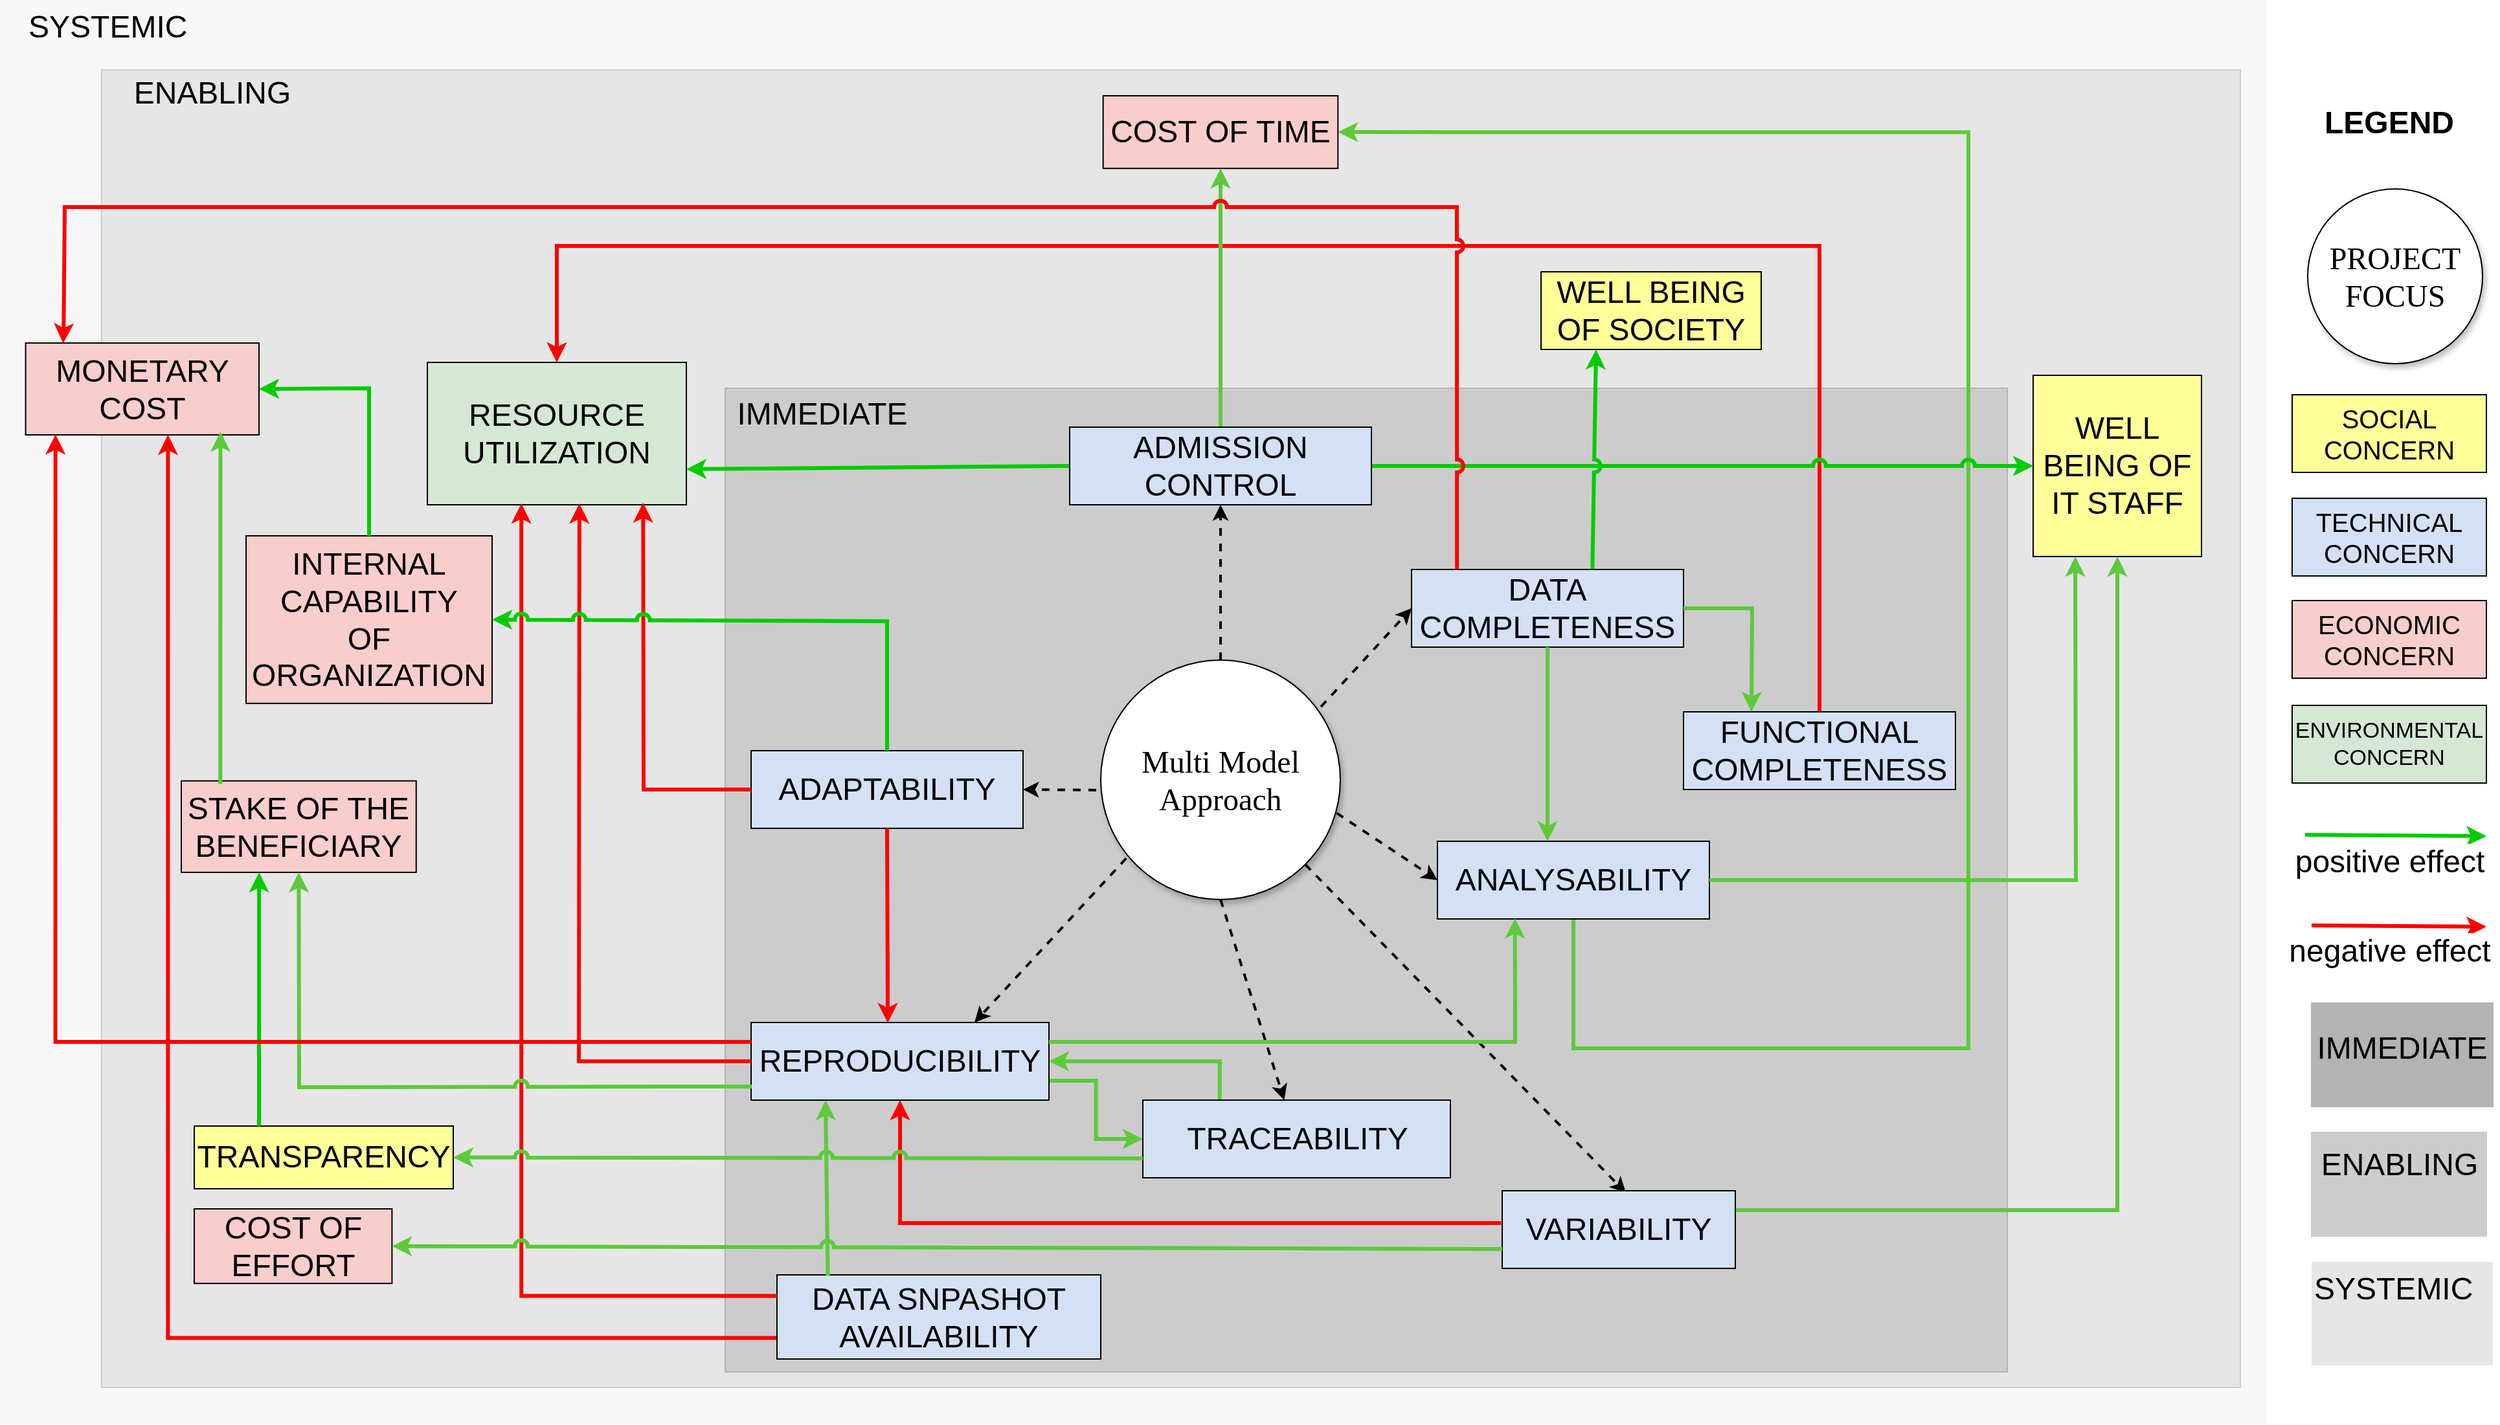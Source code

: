 <mxfile version="25.0.3" pages="5">
  <diagram name="dmap-multimodel" id="Erl7BrGM8SRHN5dz5CxO">
    <mxGraphModel dx="3230" dy="2460" grid="1" gridSize="10" guides="1" tooltips="1" connect="1" arrows="1" fold="1" page="1" pageScale="1" pageWidth="850" pageHeight="1100" math="0" shadow="0">
      <root>
        <mxCell id="0" />
        <mxCell id="1" parent="0" />
        <mxCell id="jakFNW5FHt64b6rIn9qW-1" value="&lt;span style=&quot;background-color: initial;&quot;&gt;&amp;nbsp; &amp;nbsp;SYSTEMIC&lt;/span&gt;" style="rounded=0;whiteSpace=wrap;html=1;fillColor=#F7F7F7;align=left;verticalAlign=top;strokeColor=none;fontSize=24;" vertex="1" parent="1">
          <mxGeometry x="-590" y="-130" width="1750" height="1100" as="geometry" />
        </mxCell>
        <mxCell id="jakFNW5FHt64b6rIn9qW-2" value="" style="group;strokeColor=none;fillColor=none;fontSize=24;" connectable="0" vertex="1" parent="1">
          <mxGeometry x="-580" y="-76" width="1720" height="1018" as="geometry" />
        </mxCell>
        <mxCell id="jakFNW5FHt64b6rIn9qW-3" value="" style="rounded=0;whiteSpace=wrap;html=1;strokeColor=#CCCCCC;strokeWidth=1;fillColor=#E6E6E6;fontSize=24;" vertex="1" parent="jakFNW5FHt64b6rIn9qW-2">
          <mxGeometry x="68.409" width="1651.591" height="1018" as="geometry" />
        </mxCell>
        <mxCell id="jakFNW5FHt64b6rIn9qW-4" value="ENABLING" style="text;html=1;strokeColor=none;fillColor=none;align=center;verticalAlign=middle;whiteSpace=wrap;rounded=0;shadow=0;fontSize=24;" vertex="1" parent="jakFNW5FHt64b6rIn9qW-2">
          <mxGeometry x="68.41" width="171.59" height="36.69" as="geometry" />
        </mxCell>
        <mxCell id="jakFNW5FHt64b6rIn9qW-5" value="MONETARY COST" style="rounded=0;whiteSpace=wrap;html=1;shadow=0;strokeColor=#000000;strokeWidth=1;fillColor=#f8cecc;fontSize=24;" vertex="1" parent="jakFNW5FHt64b6rIn9qW-2">
          <mxGeometry x="9.77" y="211.02" width="180.23" height="70.98" as="geometry" />
        </mxCell>
        <mxCell id="jakFNW5FHt64b6rIn9qW-6" value="TRANSPARENCY" style="rounded=0;whiteSpace=wrap;html=1;shadow=0;strokeColor=#000000;strokeWidth=1;fillColor=#FFFF99;fontSize=24;" vertex="1" parent="jakFNW5FHt64b6rIn9qW-2">
          <mxGeometry x="140" y="816" width="200" height="48.48" as="geometry" />
        </mxCell>
        <mxCell id="jakFNW5FHt64b6rIn9qW-7" value="INTERNAL CAPABILITY&lt;div&gt;OF ORGANIZATION&lt;/div&gt;" style="rounded=0;whiteSpace=wrap;html=1;shadow=0;strokeColor=#000000;strokeWidth=1;fillColor=#f8cecc;fontSize=24;" vertex="1" parent="jakFNW5FHt64b6rIn9qW-2">
          <mxGeometry x="180" y="360" width="190" height="129.47" as="geometry" />
        </mxCell>
        <mxCell id="jakFNW5FHt64b6rIn9qW-8" value="" style="endArrow=classic;html=1;fontColor=#00CC00;strokeColor=#00CC00;rounded=0;exitX=0.5;exitY=0;exitDx=0;exitDy=0;jumpStyle=arc;strokeWidth=3;fontSize=24;entryX=1;entryY=0.5;entryDx=0;entryDy=0;" edge="1" parent="jakFNW5FHt64b6rIn9qW-2" source="jakFNW5FHt64b6rIn9qW-7" target="jakFNW5FHt64b6rIn9qW-5">
          <mxGeometry width="50" height="50" relative="1" as="geometry">
            <mxPoint x="332.273" y="620.495" as="sourcePoint" />
            <mxPoint x="190" y="246" as="targetPoint" />
            <Array as="points">
              <mxPoint x="275" y="246" />
            </Array>
          </mxGeometry>
        </mxCell>
        <mxCell id="jakFNW5FHt64b6rIn9qW-9" value="STAKE OF THE BENEFICIARY" style="rounded=0;whiteSpace=wrap;html=1;shadow=0;strokeColor=#000000;strokeWidth=1;fillColor=#f8cecc;fontSize=24;" vertex="1" parent="jakFNW5FHt64b6rIn9qW-2">
          <mxGeometry x="130" y="549.34" width="181.39" height="70.66" as="geometry" />
        </mxCell>
        <mxCell id="jakFNW5FHt64b6rIn9qW-10" value="" style="endArrow=classic;html=1;fontColor=#00CC00;strokeColor=#00CC00;rounded=0;exitX=0.25;exitY=0;exitDx=0;exitDy=0;entryX=0.331;entryY=1.001;entryDx=0;entryDy=0;jumpStyle=arc;strokeWidth=3;entryPerimeter=0;fontSize=24;" edge="1" parent="jakFNW5FHt64b6rIn9qW-2" source="jakFNW5FHt64b6rIn9qW-6" target="jakFNW5FHt64b6rIn9qW-9">
          <mxGeometry width="50" height="50" relative="1" as="geometry">
            <mxPoint x="654.773" y="1000.713" as="sourcePoint" />
            <mxPoint x="752.5" y="1001.193" as="targetPoint" />
            <Array as="points" />
          </mxGeometry>
        </mxCell>
        <mxCell id="jakFNW5FHt64b6rIn9qW-11" style="edgeStyle=orthogonalEdgeStyle;rounded=0;orthogonalLoop=1;jettySize=auto;html=1;exitX=0.166;exitY=0.034;exitDx=0;exitDy=0;entryX=0.835;entryY=0.966;entryDx=0;entryDy=0;strokeColor=#5DC93B;jumpStyle=arc;strokeWidth=3;fontSize=24;entryPerimeter=0;exitPerimeter=0;" edge="1" parent="jakFNW5FHt64b6rIn9qW-2" source="jakFNW5FHt64b6rIn9qW-9" target="jakFNW5FHt64b6rIn9qW-5">
          <mxGeometry relative="1" as="geometry" />
        </mxCell>
        <mxCell id="jakFNW5FHt64b6rIn9qW-12" value="COST OF EFFORT" style="rounded=0;whiteSpace=wrap;html=1;shadow=0;strokeColor=#000000;strokeWidth=1;fillColor=#f8cecc;fontSize=24;" vertex="1" parent="jakFNW5FHt64b6rIn9qW-2">
          <mxGeometry x="140" y="880" width="152.7" height="57.62" as="geometry" />
        </mxCell>
        <mxCell id="jakFNW5FHt64b6rIn9qW-13" value="COST OF TIME" style="rounded=0;whiteSpace=wrap;html=1;shadow=0;strokeColor=#000000;strokeWidth=1;fillColor=#f8cecc;fontSize=24;" vertex="1" parent="jakFNW5FHt64b6rIn9qW-2">
          <mxGeometry x="841.84" y="20" width="181.31" height="56.11" as="geometry" />
        </mxCell>
        <mxCell id="jakFNW5FHt64b6rIn9qW-14" value="" style="rounded=0;whiteSpace=wrap;html=1;strokeColor=#B3B3B3;strokeWidth=1;fillColor=#CCCCCC;fontSize=24;" vertex="1" parent="1">
          <mxGeometry x="-30" y="170" width="990" height="760" as="geometry" />
        </mxCell>
        <mxCell id="jakFNW5FHt64b6rIn9qW-15" value="&lt;div&gt;&lt;span id=&quot;docs-internal-guid-dfabfe22-7fff-f653-d9ae-e8eaf7c66f73&quot; style=&quot;font-family: verdana; color: rgb(0, 0, 0); background-color: transparent; font-style: normal; font-variant: normal; text-decoration: none; vertical-align: baseline; white-space: pre-wrap;&quot;&gt;&lt;font&gt;Multi Model Approach&lt;/font&gt;&lt;/span&gt;&lt;/div&gt;" style="ellipse;whiteSpace=wrap;html=1;aspect=fixed;strokeColor=#000000;strokeWidth=1;fillColor=#FFFFFF;shadow=1;fontSize=24;fontStyle=0" vertex="1" parent="1">
          <mxGeometry x="260" y="380" width="185" height="185" as="geometry" />
        </mxCell>
        <mxCell id="jakFNW5FHt64b6rIn9qW-16" style="edgeStyle=orthogonalEdgeStyle;rounded=0;orthogonalLoop=1;jettySize=auto;html=1;exitX=1;exitY=0.75;exitDx=0;exitDy=0;entryX=0;entryY=0.5;entryDx=0;entryDy=0;strokeColor=#5DC93B;strokeWidth=3;fontSize=24;" edge="1" parent="1" source="jakFNW5FHt64b6rIn9qW-17" target="jakFNW5FHt64b6rIn9qW-22">
          <mxGeometry relative="1" as="geometry" />
        </mxCell>
        <mxCell id="jakFNW5FHt64b6rIn9qW-17" value="REPRODUCIBILITY" style="rounded=0;whiteSpace=wrap;html=1;shadow=0;strokeColor=#000000;strokeWidth=1;fillColor=#d4e1f5;fontSize=24;" vertex="1" parent="1">
          <mxGeometry x="-10" y="660" width="230" height="60" as="geometry" />
        </mxCell>
        <mxCell id="jakFNW5FHt64b6rIn9qW-18" style="edgeStyle=orthogonalEdgeStyle;rounded=0;orthogonalLoop=1;jettySize=auto;html=1;exitX=0.5;exitY=1;exitDx=0;exitDy=0;strokeColor=#5DC93B;jumpStyle=arc;strokeWidth=3;entryX=1;entryY=0.5;entryDx=0;entryDy=0;fontSize=24;" edge="1" parent="1" source="jakFNW5FHt64b6rIn9qW-19" target="jakFNW5FHt64b6rIn9qW-13">
          <mxGeometry relative="1" as="geometry">
            <mxPoint x="410" y="-50" as="targetPoint" />
            <Array as="points">
              <mxPoint x="625" y="680" />
              <mxPoint x="930" y="680" />
              <mxPoint x="930" y="-28" />
            </Array>
          </mxGeometry>
        </mxCell>
        <mxCell id="jakFNW5FHt64b6rIn9qW-19" value="ANALYSABILITY" style="rounded=0;whiteSpace=wrap;html=1;shadow=0;strokeColor=#000000;strokeWidth=1;fillColor=#d4e1f5;fontSize=24;" vertex="1" parent="1">
          <mxGeometry x="520" y="520" width="210" height="60" as="geometry" />
        </mxCell>
        <mxCell id="jakFNW5FHt64b6rIn9qW-20" value="ADAPTABILITY" style="rounded=0;whiteSpace=wrap;html=1;shadow=0;strokeColor=#000000;strokeWidth=1;fillColor=#d4e1f5;fontSize=24;" vertex="1" parent="1">
          <mxGeometry x="-10" y="450" width="210" height="60" as="geometry" />
        </mxCell>
        <mxCell id="jakFNW5FHt64b6rIn9qW-21" style="edgeStyle=orthogonalEdgeStyle;rounded=0;orthogonalLoop=1;jettySize=auto;html=1;exitX=0.25;exitY=0;exitDx=0;exitDy=0;entryX=1;entryY=0.5;entryDx=0;entryDy=0;strokeColor=#5DC93B;strokeWidth=3;fontSize=24;" edge="1" parent="1" source="jakFNW5FHt64b6rIn9qW-22" target="jakFNW5FHt64b6rIn9qW-17">
          <mxGeometry relative="1" as="geometry" />
        </mxCell>
        <mxCell id="jakFNW5FHt64b6rIn9qW-22" value="TRACEABILITY" style="rounded=0;whiteSpace=wrap;html=1;shadow=0;strokeColor=#000000;strokeWidth=1;fillColor=#d4e1f5;fontSize=24;" vertex="1" parent="1">
          <mxGeometry x="292.5" y="720" width="237.5" height="60" as="geometry" />
        </mxCell>
        <mxCell id="jakFNW5FHt64b6rIn9qW-23" value="" style="endArrow=classic;html=1;strokeColor=#000000;dashed=1;rounded=0;exitX=1;exitY=1;exitDx=0;exitDy=0;entryX=0.531;entryY=0.028;entryDx=0;entryDy=0;entryPerimeter=0;strokeWidth=2;fontSize=24;" edge="1" parent="1" source="jakFNW5FHt64b6rIn9qW-15" target="jakFNW5FHt64b6rIn9qW-50">
          <mxGeometry width="50" height="50" relative="1" as="geometry">
            <mxPoint x="470" y="510" as="sourcePoint" />
            <mxPoint x="570" y="510" as="targetPoint" />
            <Array as="points" />
          </mxGeometry>
        </mxCell>
        <mxCell id="jakFNW5FHt64b6rIn9qW-24" value="" style="endArrow=classic;html=1;strokeColor=#000000;dashed=1;rounded=0;exitX=0.919;exitY=0.195;exitDx=0;exitDy=0;entryX=0;entryY=0.5;entryDx=0;entryDy=0;exitPerimeter=0;strokeWidth=2;fontSize=24;" edge="1" parent="1" source="jakFNW5FHt64b6rIn9qW-15" target="jakFNW5FHt64b6rIn9qW-51">
          <mxGeometry width="50" height="50" relative="1" as="geometry">
            <mxPoint x="455" y="483" as="sourcePoint" />
            <mxPoint x="660" y="500" as="targetPoint" />
            <Array as="points" />
          </mxGeometry>
        </mxCell>
        <mxCell id="jakFNW5FHt64b6rIn9qW-25" value="" style="endArrow=classic;html=1;strokeColor=#000000;dashed=1;rounded=0;exitX=0.985;exitY=0.639;exitDx=0;exitDy=0;entryX=0;entryY=0.5;entryDx=0;entryDy=0;strokeWidth=2;exitPerimeter=0;fontSize=24;" edge="1" parent="1" source="jakFNW5FHt64b6rIn9qW-15" target="jakFNW5FHt64b6rIn9qW-19">
          <mxGeometry width="50" height="50" relative="1" as="geometry">
            <mxPoint x="465" y="493" as="sourcePoint" />
            <mxPoint x="670" y="510" as="targetPoint" />
            <Array as="points" />
          </mxGeometry>
        </mxCell>
        <mxCell id="jakFNW5FHt64b6rIn9qW-26" value="" style="endArrow=classic;html=1;strokeColor=#000000;dashed=1;rounded=0;entryX=0.5;entryY=1;entryDx=0;entryDy=0;strokeWidth=2;fontSize=24;" edge="1" parent="1" source="jakFNW5FHt64b6rIn9qW-15" target="jakFNW5FHt64b6rIn9qW-52">
          <mxGeometry width="50" height="50" relative="1" as="geometry">
            <mxPoint x="475" y="503" as="sourcePoint" />
            <mxPoint x="680" y="520" as="targetPoint" />
            <Array as="points" />
          </mxGeometry>
        </mxCell>
        <mxCell id="jakFNW5FHt64b6rIn9qW-27" value="" style="endArrow=classic;html=1;strokeColor=#000000;dashed=1;rounded=0;exitX=-0.019;exitY=0.543;exitDx=0;exitDy=0;entryX=1;entryY=0.5;entryDx=0;entryDy=0;exitPerimeter=0;strokeWidth=2;fontSize=24;" edge="1" parent="1" source="jakFNW5FHt64b6rIn9qW-15" target="jakFNW5FHt64b6rIn9qW-20">
          <mxGeometry width="50" height="50" relative="1" as="geometry">
            <mxPoint x="485" y="513" as="sourcePoint" />
            <mxPoint x="690" y="530" as="targetPoint" />
            <Array as="points" />
          </mxGeometry>
        </mxCell>
        <mxCell id="jakFNW5FHt64b6rIn9qW-28" value="" style="endArrow=classic;html=1;strokeColor=#000000;dashed=1;rounded=0;exitX=0.5;exitY=1;exitDx=0;exitDy=0;strokeWidth=2;fontSize=24;" edge="1" parent="1" source="jakFNW5FHt64b6rIn9qW-15" target="jakFNW5FHt64b6rIn9qW-22">
          <mxGeometry width="50" height="50" relative="1" as="geometry">
            <mxPoint x="495" y="523" as="sourcePoint" />
            <mxPoint x="700" y="540" as="targetPoint" />
            <Array as="points" />
          </mxGeometry>
        </mxCell>
        <mxCell id="jakFNW5FHt64b6rIn9qW-29" value="" style="endArrow=classic;html=1;strokeColor=#000000;dashed=1;rounded=0;entryX=0.75;entryY=0;entryDx=0;entryDy=0;strokeWidth=2;exitX=0.106;exitY=0.828;exitDx=0;exitDy=0;exitPerimeter=0;fontSize=24;" edge="1" parent="1" source="jakFNW5FHt64b6rIn9qW-15" target="jakFNW5FHt64b6rIn9qW-17">
          <mxGeometry width="50" height="50" relative="1" as="geometry">
            <mxPoint x="300" y="550" as="sourcePoint" />
            <mxPoint x="710" y="550" as="targetPoint" />
            <Array as="points" />
          </mxGeometry>
        </mxCell>
        <mxCell id="jakFNW5FHt64b6rIn9qW-30" value="" style="endArrow=classic;html=1;strokeColor=#FF0000;rounded=0;entryX=0.5;entryY=0;entryDx=0;entryDy=0;exitX=0.5;exitY=0;exitDx=0;exitDy=0;jumpStyle=arc;strokeWidth=3;fontSize=24;" edge="1" parent="1" source="jakFNW5FHt64b6rIn9qW-53" target="jakFNW5FHt64b6rIn9qW-33">
          <mxGeometry width="50" height="50" relative="1" as="geometry">
            <mxPoint x="470" y="209.6" as="sourcePoint" />
            <mxPoint x="570" y="210.1" as="targetPoint" />
            <Array as="points">
              <mxPoint x="815" y="60" />
              <mxPoint x="-160" y="60" />
            </Array>
          </mxGeometry>
        </mxCell>
        <mxCell id="jakFNW5FHt64b6rIn9qW-31" value="WELL BEING OF SOCIETY" style="rounded=0;whiteSpace=wrap;html=1;shadow=0;strokeColor=#000000;strokeWidth=1;fillColor=#FFFF99;fontSize=24;" vertex="1" parent="1">
          <mxGeometry x="600" y="80" width="170" height="60" as="geometry" />
        </mxCell>
        <mxCell id="jakFNW5FHt64b6rIn9qW-32" value="WELL BEING OF IT STAFF" style="rounded=0;whiteSpace=wrap;html=1;shadow=0;strokeColor=#000000;strokeWidth=1;fillColor=#FFFF99;fontSize=24;" vertex="1" parent="1">
          <mxGeometry x="980" y="160" width="130" height="140" as="geometry" />
        </mxCell>
        <mxCell id="jakFNW5FHt64b6rIn9qW-33" value="RESOURCE UTILIZATION" style="rounded=0;whiteSpace=wrap;html=1;shadow=0;strokeColor=#000000;strokeWidth=1;fillColor=#d5e8d4;fontSize=24;" vertex="1" parent="1">
          <mxGeometry x="-260" y="150" width="200" height="110" as="geometry" />
        </mxCell>
        <mxCell id="jakFNW5FHt64b6rIn9qW-34" value="" style="endArrow=classic;html=1;fontColor=#00CC00;strokeColor=#00CC00;rounded=0;entryX=1;entryY=0.75;entryDx=0;entryDy=0;exitX=0;exitY=0.5;exitDx=0;exitDy=0;strokeWidth=3;fontSize=24;" edge="1" parent="1" source="jakFNW5FHt64b6rIn9qW-52" target="jakFNW5FHt64b6rIn9qW-33">
          <mxGeometry width="50" height="50" relative="1" as="geometry">
            <mxPoint x="40" y="190" as="sourcePoint" />
            <mxPoint x="140" y="190.5" as="targetPoint" />
          </mxGeometry>
        </mxCell>
        <mxCell id="jakFNW5FHt64b6rIn9qW-35" value="" style="endArrow=classic;html=1;fontColor=#00CC00;strokeColor=#00CC00;rounded=0;entryX=0;entryY=0.5;entryDx=0;entryDy=0;exitX=1;exitY=0.5;exitDx=0;exitDy=0;jumpStyle=arc;strokeWidth=3;fontSize=24;" edge="1" parent="1" source="jakFNW5FHt64b6rIn9qW-52" target="jakFNW5FHt64b6rIn9qW-32">
          <mxGeometry width="50" height="50" relative="1" as="geometry">
            <mxPoint x="140" y="200" as="sourcePoint" />
            <mxPoint x="240" y="200.5" as="targetPoint" />
            <Array as="points" />
          </mxGeometry>
        </mxCell>
        <mxCell id="jakFNW5FHt64b6rIn9qW-36" value="" style="endArrow=classic;html=1;fontColor=#00CC00;strokeColor=#00CC00;rounded=0;entryX=0.25;entryY=1;entryDx=0;entryDy=0;exitX=0.665;exitY=0.01;exitDx=0;exitDy=0;jumpStyle=arc;strokeWidth=3;exitPerimeter=0;fontSize=24;" edge="1" parent="1" source="jakFNW5FHt64b6rIn9qW-51" target="jakFNW5FHt64b6rIn9qW-31">
          <mxGeometry width="50" height="50" relative="1" as="geometry">
            <mxPoint x="360" y="190" as="sourcePoint" />
            <mxPoint x="360" y="90" as="targetPoint" />
            <Array as="points" />
          </mxGeometry>
        </mxCell>
        <mxCell id="jakFNW5FHt64b6rIn9qW-37" value="" style="endArrow=classic;html=1;fontColor=#00CC00;strokeColor=#FF0000;rounded=0;entryX=0.587;entryY=0.991;entryDx=0;entryDy=0;exitX=0;exitY=0.5;exitDx=0;exitDy=0;strokeWidth=3;fontSize=24;entryPerimeter=0;" edge="1" parent="1" source="jakFNW5FHt64b6rIn9qW-17" target="jakFNW5FHt64b6rIn9qW-33">
          <mxGeometry width="50" height="50" relative="1" as="geometry">
            <mxPoint x="130" y="30" as="sourcePoint" />
            <mxPoint x="230" y="30.5" as="targetPoint" />
            <Array as="points">
              <mxPoint x="-143" y="690" />
            </Array>
          </mxGeometry>
        </mxCell>
        <mxCell id="jakFNW5FHt64b6rIn9qW-38" value="" style="endArrow=classic;html=1;strokeColor=#FF0000;rounded=0;entryX=0.833;entryY=0.985;entryDx=0;entryDy=0;exitX=0;exitY=0.5;exitDx=0;exitDy=0;strokeWidth=3;entryPerimeter=0;fontSize=24;" edge="1" parent="1" source="jakFNW5FHt64b6rIn9qW-20" target="jakFNW5FHt64b6rIn9qW-33">
          <mxGeometry width="50" height="50" relative="1" as="geometry">
            <mxPoint x="40" y="440" as="sourcePoint" />
            <mxPoint x="-290" y="180.5" as="targetPoint" />
            <Array as="points">
              <mxPoint x="-93" y="480" />
            </Array>
          </mxGeometry>
        </mxCell>
        <mxCell id="jakFNW5FHt64b6rIn9qW-39" value="" style="endArrow=classic;html=1;strokeColor=#5DC93B;rounded=0;entryX=0.5;entryY=1;entryDx=0;entryDy=0;exitX=0.5;exitY=0;exitDx=0;exitDy=0;strokeWidth=3;fontSize=24;" edge="1" parent="1" source="jakFNW5FHt64b6rIn9qW-52" target="jakFNW5FHt64b6rIn9qW-13">
          <mxGeometry width="50" height="50" relative="1" as="geometry">
            <mxPoint x="380" y="59.999" as="sourcePoint" />
            <mxPoint x="380" y="59.999" as="targetPoint" />
            <Array as="points" />
          </mxGeometry>
        </mxCell>
        <mxCell id="jakFNW5FHt64b6rIn9qW-40" value="" style="endArrow=classic;html=1;strokeColor=#FF0000;rounded=0;exitX=0.167;exitY=0.016;exitDx=0;exitDy=0;entryX=0.161;entryY=0.003;entryDx=0;entryDy=0;jumpStyle=arc;exitPerimeter=0;strokeWidth=3;fontSize=24;entryPerimeter=0;" edge="1" parent="1" source="jakFNW5FHt64b6rIn9qW-51" target="jakFNW5FHt64b6rIn9qW-5">
          <mxGeometry width="50" height="50" relative="1" as="geometry">
            <mxPoint x="830" y="670" as="sourcePoint" />
            <mxPoint x="930" y="670.5" as="targetPoint" />
            <Array as="points">
              <mxPoint x="535" y="30" />
              <mxPoint x="-540" y="30" />
              <mxPoint x="-540" y="100" />
            </Array>
          </mxGeometry>
        </mxCell>
        <mxCell id="jakFNW5FHt64b6rIn9qW-41" value="" style="endArrow=classic;html=1;strokeColor=#FF0000;rounded=0;exitX=0.5;exitY=1;exitDx=0;exitDy=0;strokeWidth=3;entryX=0.459;entryY=0.007;entryDx=0;entryDy=0;entryPerimeter=0;fontSize=24;" edge="1" parent="1" source="jakFNW5FHt64b6rIn9qW-20" target="jakFNW5FHt64b6rIn9qW-17">
          <mxGeometry width="50" height="50" relative="1" as="geometry">
            <mxPoint x="90" y="590" as="sourcePoint" />
            <mxPoint x="190" y="590.5" as="targetPoint" />
          </mxGeometry>
        </mxCell>
        <mxCell id="jakFNW5FHt64b6rIn9qW-42" value="" style="endArrow=classic;html=1;strokeColor=#FF0000;rounded=0;exitX=-0.005;exitY=0.417;exitDx=0;exitDy=0;entryX=0.5;entryY=1;entryDx=0;entryDy=0;strokeWidth=3;exitPerimeter=0;fontSize=24;" edge="1" parent="1" source="jakFNW5FHt64b6rIn9qW-50" target="jakFNW5FHt64b6rIn9qW-17">
          <mxGeometry width="50" height="50" relative="1" as="geometry">
            <mxPoint x="90" y="520" as="sourcePoint" />
            <mxPoint x="150" y="660" as="targetPoint" />
            <Array as="points">
              <mxPoint x="105" y="815" />
            </Array>
          </mxGeometry>
        </mxCell>
        <mxCell id="jakFNW5FHt64b6rIn9qW-43" value="" style="endArrow=classic;html=1;fontColor=#00CC00;strokeColor=#5DC93B;rounded=0;exitX=1;exitY=0.25;exitDx=0;exitDy=0;entryX=0.285;entryY=0.992;entryDx=0;entryDy=0;strokeWidth=3;entryPerimeter=0;fontSize=24;" edge="1" parent="1" source="jakFNW5FHt64b6rIn9qW-17" target="jakFNW5FHt64b6rIn9qW-19">
          <mxGeometry width="50" height="50" relative="1" as="geometry">
            <mxPoint x="280" y="660" as="sourcePoint" />
            <mxPoint x="540" y="677" as="targetPoint" />
            <Array as="points">
              <mxPoint x="580" y="675" />
            </Array>
          </mxGeometry>
        </mxCell>
        <mxCell id="jakFNW5FHt64b6rIn9qW-44" style="edgeStyle=orthogonalEdgeStyle;rounded=0;orthogonalLoop=1;jettySize=auto;html=1;exitX=0;exitY=0.75;exitDx=0;exitDy=0;entryX=0.61;entryY=1;entryDx=0;entryDy=0;strokeWidth=3;strokeColor=#FF0000;entryPerimeter=0;fontSize=24;" edge="1" parent="1" source="jakFNW5FHt64b6rIn9qW-45" target="jakFNW5FHt64b6rIn9qW-5">
          <mxGeometry relative="1" as="geometry" />
        </mxCell>
        <mxCell id="jakFNW5FHt64b6rIn9qW-45" value="DATA SNPASHOT AVAILABILITY" style="rounded=0;whiteSpace=wrap;html=1;shadow=0;strokeColor=#000000;strokeWidth=1;fillColor=#d4e1f5;fontSize=24;" vertex="1" parent="1">
          <mxGeometry x="10" y="855" width="250" height="65" as="geometry" />
        </mxCell>
        <mxCell id="jakFNW5FHt64b6rIn9qW-46" value="" style="endArrow=classic;html=1;strokeColor=#5DC93B;rounded=0;exitX=0.157;exitY=0.01;exitDx=0;exitDy=0;exitPerimeter=0;entryX=0.25;entryY=1;entryDx=0;entryDy=0;strokeWidth=3;fontSize=24;" edge="1" parent="1" source="jakFNW5FHt64b6rIn9qW-45" target="jakFNW5FHt64b6rIn9qW-17">
          <mxGeometry width="50" height="50" relative="1" as="geometry">
            <mxPoint x="-30" y="950" as="sourcePoint" />
            <mxPoint x="70" y="950.5" as="targetPoint" />
          </mxGeometry>
        </mxCell>
        <mxCell id="jakFNW5FHt64b6rIn9qW-47" style="edgeStyle=orthogonalEdgeStyle;rounded=0;orthogonalLoop=1;jettySize=auto;html=1;exitX=1;exitY=0.25;exitDx=0;exitDy=0;entryX=0.5;entryY=1;entryDx=0;entryDy=0;strokeColor=#5DC93B;jumpStyle=arc;strokeWidth=3;fontSize=24;" edge="1" parent="1" source="jakFNW5FHt64b6rIn9qW-50" target="jakFNW5FHt64b6rIn9qW-32">
          <mxGeometry relative="1" as="geometry" />
        </mxCell>
        <mxCell id="jakFNW5FHt64b6rIn9qW-48" value="" style="group;fontSize=24;" connectable="0" vertex="1" parent="1">
          <mxGeometry x="-30" y="170" width="990" height="740" as="geometry" />
        </mxCell>
        <mxCell id="jakFNW5FHt64b6rIn9qW-49" value="IMMEDIATE" style="text;html=1;strokeColor=none;fillColor=none;align=center;verticalAlign=middle;whiteSpace=wrap;rounded=0;shadow=0;fontSize=24;" vertex="1" parent="jakFNW5FHt64b6rIn9qW-48">
          <mxGeometry width="149.651" height="40" as="geometry" />
        </mxCell>
        <mxCell id="jakFNW5FHt64b6rIn9qW-50" value="VARIABILITY" style="rounded=0;whiteSpace=wrap;html=1;shadow=0;strokeColor=#000000;strokeWidth=1;fillColor=#d4e1f5;fontSize=24;" vertex="1" parent="jakFNW5FHt64b6rIn9qW-48">
          <mxGeometry x="600" y="620" width="180" height="60" as="geometry" />
        </mxCell>
        <mxCell id="jakFNW5FHt64b6rIn9qW-51" value="DATA COMPLETENESS" style="rounded=0;whiteSpace=wrap;html=1;shadow=0;strokeColor=#000000;strokeWidth=1;fillColor=#d4e1f5;fontSize=24;" vertex="1" parent="jakFNW5FHt64b6rIn9qW-48">
          <mxGeometry x="530" y="140" width="210" height="60" as="geometry" />
        </mxCell>
        <mxCell id="jakFNW5FHt64b6rIn9qW-52" value="ADMISSION CONTROL" style="rounded=0;whiteSpace=wrap;html=1;shadow=0;strokeColor=#000000;strokeWidth=1;fillColor=#d4e1f5;fontSize=24;" vertex="1" parent="jakFNW5FHt64b6rIn9qW-48">
          <mxGeometry x="266" y="30" width="233" height="60" as="geometry" />
        </mxCell>
        <mxCell id="jakFNW5FHt64b6rIn9qW-53" value="FUNCTIONAL COMPLETENESS" style="rounded=0;whiteSpace=wrap;html=1;shadow=0;strokeColor=#000000;strokeWidth=1;fillColor=#d4e1f5;fontSize=24;" vertex="1" parent="jakFNW5FHt64b6rIn9qW-48">
          <mxGeometry x="740" y="250" width="210" height="60" as="geometry" />
        </mxCell>
        <mxCell id="jakFNW5FHt64b6rIn9qW-54" value="" style="endArrow=classic;html=1;fontColor=#00CC00;strokeColor=#5DC93B;rounded=0;exitX=1;exitY=0.5;exitDx=0;exitDy=0;entryX=0.25;entryY=0;entryDx=0;entryDy=0;strokeWidth=3;fontSize=24;" edge="1" parent="jakFNW5FHt64b6rIn9qW-48" source="jakFNW5FHt64b6rIn9qW-51" target="jakFNW5FHt64b6rIn9qW-53">
          <mxGeometry width="50" height="50" relative="1" as="geometry">
            <mxPoint x="740" y="170" as="sourcePoint" />
            <mxPoint x="840" y="170.5" as="targetPoint" />
            <Array as="points">
              <mxPoint x="793" y="170" />
            </Array>
          </mxGeometry>
        </mxCell>
        <mxCell id="jakFNW5FHt64b6rIn9qW-55" style="edgeStyle=orthogonalEdgeStyle;rounded=0;orthogonalLoop=1;jettySize=auto;html=1;exitX=0;exitY=0.25;exitDx=0;exitDy=0;entryX=0.363;entryY=0.991;entryDx=0;entryDy=0;strokeWidth=3;strokeColor=#FF0000;fontSize=24;entryPerimeter=0;" edge="1" parent="1" source="jakFNW5FHt64b6rIn9qW-45" target="jakFNW5FHt64b6rIn9qW-33">
          <mxGeometry relative="1" as="geometry" />
        </mxCell>
        <mxCell id="jakFNW5FHt64b6rIn9qW-56" value="" style="endArrow=classic;html=1;fontColor=#00CC00;strokeColor=#5DC93B;rounded=0;exitX=0.002;exitY=0.824;exitDx=0;exitDy=0;entryX=0.5;entryY=1;entryDx=0;entryDy=0;exitPerimeter=0;jumpStyle=arc;strokeWidth=3;fontSize=24;" edge="1" parent="1" source="jakFNW5FHt64b6rIn9qW-17" target="jakFNW5FHt64b6rIn9qW-9">
          <mxGeometry width="50" height="50" relative="1" as="geometry">
            <mxPoint x="-40" y="920" as="sourcePoint" />
            <mxPoint x="60" y="920.5" as="targetPoint" />
            <Array as="points">
              <mxPoint x="-359" y="710" />
            </Array>
          </mxGeometry>
        </mxCell>
        <mxCell id="jakFNW5FHt64b6rIn9qW-57" value="" style="endArrow=classic;html=1;fontColor=#00CC00;strokeColor=#5DC93B;rounded=0;entryX=1;entryY=0.5;entryDx=0;entryDy=0;exitX=0;exitY=0.75;exitDx=0;exitDy=0;strokeWidth=3;jumpStyle=arc;fontSize=24;" edge="1" parent="1" source="jakFNW5FHt64b6rIn9qW-50" target="jakFNW5FHt64b6rIn9qW-12">
          <mxGeometry width="50" height="50" relative="1" as="geometry">
            <mxPoint x="770" y="470" as="sourcePoint" />
            <mxPoint x="870" y="470.5" as="targetPoint" />
          </mxGeometry>
        </mxCell>
        <mxCell id="jakFNW5FHt64b6rIn9qW-58" value="" style="endArrow=classic;html=1;fontColor=#00CC00;strokeColor=#5DC93B;rounded=0;exitX=0;exitY=0.75;exitDx=0;exitDy=0;entryX=1;entryY=0.5;entryDx=0;entryDy=0;jumpStyle=arc;strokeWidth=3;fontSize=24;" edge="1" parent="1" source="jakFNW5FHt64b6rIn9qW-22" target="jakFNW5FHt64b6rIn9qW-6">
          <mxGeometry width="50" height="50" relative="1" as="geometry">
            <mxPoint x="353" y="790" as="sourcePoint" />
            <mxPoint x="210" y="970" as="targetPoint" />
          </mxGeometry>
        </mxCell>
        <mxCell id="jakFNW5FHt64b6rIn9qW-59" value="" style="endArrow=classic;html=1;fontColor=#00CC00;strokeColor=#00CC00;rounded=0;entryX=1;entryY=0.5;entryDx=0;entryDy=0;exitX=0.5;exitY=0;exitDx=0;exitDy=0;jumpStyle=arc;strokeWidth=3;fontSize=24;" edge="1" parent="1" source="jakFNW5FHt64b6rIn9qW-20" target="jakFNW5FHt64b6rIn9qW-7">
          <mxGeometry width="50" height="50" relative="1" as="geometry">
            <mxPoint x="-160" y="270" as="sourcePoint" />
            <mxPoint x="110" y="110" as="targetPoint" />
            <Array as="points">
              <mxPoint x="95" y="350" />
            </Array>
          </mxGeometry>
        </mxCell>
        <mxCell id="jakFNW5FHt64b6rIn9qW-60" value="SOCIAL CONCERN" style="rounded=0;whiteSpace=wrap;html=1;shadow=0;strokeColor=#000000;strokeWidth=1;fillColor=#FFFF99;fontSize=20;" vertex="1" parent="1">
          <mxGeometry x="1180" y="175" width="150" height="60" as="geometry" />
        </mxCell>
        <mxCell id="jakFNW5FHt64b6rIn9qW-61" value="TECHNICAL CONCERN" style="rounded=0;whiteSpace=wrap;html=1;shadow=0;strokeColor=#000000;strokeWidth=1;fillColor=#d4e1f5;fontSize=20;" vertex="1" parent="1">
          <mxGeometry x="1180" y="255" width="150" height="60" as="geometry" />
        </mxCell>
        <mxCell id="jakFNW5FHt64b6rIn9qW-62" value="ECONOMIC CONCERN" style="rounded=0;whiteSpace=wrap;html=1;shadow=0;strokeColor=#000000;strokeWidth=1;fillColor=#f8cecc;fontSize=20;" vertex="1" parent="1">
          <mxGeometry x="1180" y="334" width="150" height="60" as="geometry" />
        </mxCell>
        <mxCell id="jakFNW5FHt64b6rIn9qW-63" value="ENVIRONMENTAL CONCERN" style="rounded=0;whiteSpace=wrap;html=1;shadow=0;strokeColor=#000000;strokeWidth=1;fillColor=#d5e8d4;fontSize=17;" vertex="1" parent="1">
          <mxGeometry x="1180" y="415" width="150" height="60" as="geometry" />
        </mxCell>
        <mxCell id="jakFNW5FHt64b6rIn9qW-64" value="" style="endArrow=classic;html=1;fontColor=#00CC00;strokeColor=#00CC00;rounded=0;fontSize=24;strokeWidth=3;" edge="1" parent="1">
          <mxGeometry width="50" height="50" relative="1" as="geometry">
            <mxPoint x="1190" y="515" as="sourcePoint" />
            <mxPoint x="1330" y="516" as="targetPoint" />
          </mxGeometry>
        </mxCell>
        <mxCell id="jakFNW5FHt64b6rIn9qW-65" value="positive effect" style="edgeLabel;html=1;align=center;verticalAlign=middle;resizable=0;points=[];fontSize=24;" connectable="0" vertex="1" parent="jakFNW5FHt64b6rIn9qW-64">
          <mxGeometry x="-0.259" y="-4" relative="1" as="geometry">
            <mxPoint x="13" y="16" as="offset" />
          </mxGeometry>
        </mxCell>
        <mxCell id="jakFNW5FHt64b6rIn9qW-66" value="" style="endArrow=classic;html=1;strokeColor=#FF0000;rounded=0;fontSize=24;strokeWidth=3;" edge="1" parent="1">
          <mxGeometry width="50" height="50" relative="1" as="geometry">
            <mxPoint x="1195" y="585" as="sourcePoint" />
            <mxPoint x="1330" y="586" as="targetPoint" />
          </mxGeometry>
        </mxCell>
        <mxCell id="jakFNW5FHt64b6rIn9qW-67" value="negative effect" style="edgeLabel;html=1;align=center;verticalAlign=middle;resizable=0;points=[];fontSize=24;" connectable="0" vertex="1" parent="jakFNW5FHt64b6rIn9qW-66">
          <mxGeometry x="0.08" y="4" relative="1" as="geometry">
            <mxPoint x="-13" y="23" as="offset" />
          </mxGeometry>
        </mxCell>
        <mxCell id="jakFNW5FHt64b6rIn9qW-68" value="" style="group;fontSize=21;" connectable="0" vertex="1" parent="1">
          <mxGeometry x="1195" y="745" width="135" height="80" as="geometry" />
        </mxCell>
        <mxCell id="jakFNW5FHt64b6rIn9qW-69" value="" style="rounded=0;whiteSpace=wrap;html=1;strokeColor=#CCCCCC;strokeWidth=1;fillColor=#CCCCCC;fontSize=20;" vertex="1" parent="jakFNW5FHt64b6rIn9qW-68">
          <mxGeometry width="135" height="80" as="geometry" />
        </mxCell>
        <mxCell id="jakFNW5FHt64b6rIn9qW-70" value="ENABLING" style="text;html=1;strokeColor=none;fillColor=none;align=center;verticalAlign=middle;whiteSpace=wrap;rounded=0;shadow=0;fontSize=24;" vertex="1" parent="jakFNW5FHt64b6rIn9qW-68">
          <mxGeometry x="27.5" y="15" width="80" height="20" as="geometry" />
        </mxCell>
        <mxCell id="jakFNW5FHt64b6rIn9qW-71" value="" style="group;fontSize=21;" connectable="0" vertex="1" parent="1">
          <mxGeometry x="1195" y="645" width="140" height="80" as="geometry" />
        </mxCell>
        <mxCell id="jakFNW5FHt64b6rIn9qW-72" value="" style="rounded=0;whiteSpace=wrap;html=1;strokeColor=#B3B3B3;strokeWidth=1;fillColor=#B3B3B3;fontSize=24;" vertex="1" parent="jakFNW5FHt64b6rIn9qW-71">
          <mxGeometry width="140" height="80" as="geometry" />
        </mxCell>
        <mxCell id="jakFNW5FHt64b6rIn9qW-73" value="IMMEDIATE" style="text;html=1;strokeColor=none;fillColor=none;align=center;verticalAlign=middle;whiteSpace=wrap;rounded=0;shadow=0;fontSize=24;" vertex="1" parent="jakFNW5FHt64b6rIn9qW-71">
          <mxGeometry x="30" y="25" width="80" height="20" as="geometry" />
        </mxCell>
        <mxCell id="jakFNW5FHt64b6rIn9qW-74" value="&lt;font style=&quot;font-size: 24px;&quot;&gt;SYSTEMIC&lt;/font&gt;" style="rounded=0;whiteSpace=wrap;html=1;fillColor=#E6E6E6;align=left;verticalAlign=top;strokeColor=none;fontSize=21;" vertex="1" parent="1">
          <mxGeometry x="1195" y="845" width="140" height="80" as="geometry" />
        </mxCell>
        <mxCell id="jakFNW5FHt64b6rIn9qW-75" value="&lt;font&gt;&lt;b&gt;LEGEND&lt;/b&gt;&lt;/font&gt;" style="text;html=1;align=center;verticalAlign=middle;whiteSpace=wrap;rounded=0;fontSize=24;" vertex="1" parent="1">
          <mxGeometry x="1180" y="-50" width="150" height="30" as="geometry" />
        </mxCell>
        <mxCell id="jakFNW5FHt64b6rIn9qW-76" value="&lt;div&gt;&lt;span id=&quot;docs-internal-guid-dfabfe22-7fff-f653-d9ae-e8eaf7c66f73&quot; style=&quot;font-family: verdana; color: rgb(0, 0, 0); background-color: transparent; font-style: normal; font-variant: normal; text-decoration: none; vertical-align: baseline; white-space: pre-wrap;&quot;&gt;PROJECT FOCUS&lt;/span&gt;&lt;/div&gt;" style="ellipse;whiteSpace=wrap;html=1;aspect=fixed;strokeColor=#000000;strokeWidth=1;fillColor=#FFFFFF;shadow=1;fontSize=24;fontStyle=0" vertex="1" parent="1">
          <mxGeometry x="1192" y="16" width="135" height="135" as="geometry" />
        </mxCell>
        <mxCell id="jakFNW5FHt64b6rIn9qW-77" value="" style="endArrow=classic;html=1;fontColor=#00CC00;strokeColor=#5DC93B;rounded=0;exitX=0.5;exitY=1;exitDx=0;exitDy=0;strokeWidth=3;fontSize=24;" edge="1" parent="1" source="jakFNW5FHt64b6rIn9qW-51">
          <mxGeometry width="50" height="50" relative="1" as="geometry">
            <mxPoint x="720" y="350" as="sourcePoint" />
            <mxPoint x="605" y="520" as="targetPoint" />
            <Array as="points" />
          </mxGeometry>
        </mxCell>
        <mxCell id="jakFNW5FHt64b6rIn9qW-78" value="" style="endArrow=classic;html=1;fontColor=#00CC00;strokeColor=#5DC93B;rounded=0;exitX=1;exitY=0.5;exitDx=0;exitDy=0;entryX=0.25;entryY=1;entryDx=0;entryDy=0;strokeWidth=3;fontSize=24;" edge="1" parent="1" source="jakFNW5FHt64b6rIn9qW-19" target="jakFNW5FHt64b6rIn9qW-32">
          <mxGeometry width="50" height="50" relative="1" as="geometry">
            <mxPoint x="970" y="380" as="sourcePoint" />
            <mxPoint x="1023" y="460" as="targetPoint" />
            <Array as="points">
              <mxPoint x="1013" y="550" />
            </Array>
          </mxGeometry>
        </mxCell>
        <mxCell id="jakFNW5FHt64b6rIn9qW-79" style="edgeStyle=orthogonalEdgeStyle;rounded=0;orthogonalLoop=1;jettySize=auto;html=1;exitX=0;exitY=0.25;exitDx=0;exitDy=0;entryX=0.128;entryY=0.996;entryDx=0;entryDy=0;strokeWidth=3;strokeColor=#FF0000;fontSize=24;entryPerimeter=0;" edge="1" parent="1" source="jakFNW5FHt64b6rIn9qW-17" target="jakFNW5FHt64b6rIn9qW-5">
          <mxGeometry relative="1" as="geometry">
            <mxPoint x="-353" y="814.42" as="sourcePoint" />
            <mxPoint x="-550" y="202.42" as="targetPoint" />
          </mxGeometry>
        </mxCell>
      </root>
    </mxGraphModel>
  </diagram>
  <diagram id="JFYaMiKsZQlTY5GRaE8u" name="dmap-singlemodel">
    <mxGraphModel dx="3230" dy="2460" grid="1" gridSize="10" guides="1" tooltips="1" connect="1" arrows="1" fold="1" page="1" pageScale="1" pageWidth="850" pageHeight="1100" math="0" shadow="0">
      <root>
        <mxCell id="0" />
        <mxCell id="1" parent="0" />
        <mxCell id="vre5kqSEa-KMV2aoOC2I-1" value="&lt;span style=&quot;white-space: pre;&quot;&gt;&#x9;&lt;/span&gt;&lt;div&gt;&lt;font style=&quot;font-size: 16px;&quot;&gt;&lt;span style=&quot;white-space: pre;&quot;&gt;&#x9;&lt;/span&gt;SYSTEMIC&lt;/font&gt;&lt;/div&gt;" style="rounded=0;whiteSpace=wrap;html=1;fillColor=#F7F7F7;align=left;verticalAlign=top;strokeColor=none;" vertex="1" parent="1">
          <mxGeometry x="-340" y="-130" width="1500" height="830" as="geometry" />
        </mxCell>
        <mxCell id="vre5kqSEa-KMV2aoOC2I-2" value="" style="group;strokeColor=none;fillColor=none;" connectable="0" vertex="1" parent="1">
          <mxGeometry x="-240" y="-70" width="1380" height="720" as="geometry" />
        </mxCell>
        <mxCell id="vre5kqSEa-KMV2aoOC2I-3" value="" style="rounded=0;whiteSpace=wrap;html=1;strokeColor=#CCCCCC;strokeWidth=1;fillColor=#E6E6E6;" vertex="1" parent="vre5kqSEa-KMV2aoOC2I-2">
          <mxGeometry width="1380" height="720" as="geometry" />
        </mxCell>
        <mxCell id="vre5kqSEa-KMV2aoOC2I-4" value="ENABLING" style="text;html=1;strokeColor=none;fillColor=none;align=center;verticalAlign=middle;whiteSpace=wrap;rounded=0;shadow=0;fontSize=16;" vertex="1" parent="vre5kqSEa-KMV2aoOC2I-2">
          <mxGeometry x="54.886" width="86.25" height="25.947" as="geometry" />
        </mxCell>
        <mxCell id="vre5kqSEa-KMV2aoOC2I-5" value="" style="rounded=0;whiteSpace=wrap;html=1;strokeColor=#B3B3B3;strokeWidth=1;fillColor=#CCCCCC;" vertex="1" parent="1">
          <mxGeometry x="-30" y="170" width="990" height="430" as="geometry" />
        </mxCell>
        <mxCell id="vre5kqSEa-KMV2aoOC2I-6" value="&lt;div style=&quot;&quot;&gt;&lt;span style=&quot;font-family: verdana; color: rgb(0, 0, 0); background-color: transparent; font-style: normal; font-variant: normal; text-decoration: none; vertical-align: baseline; white-space: pre-wrap;&quot; id=&quot;docs-internal-guid-dfabfe22-7fff-f653-d9ae-e8eaf7c66f73&quot;&gt;&lt;font style=&quot;font-size: 20px;&quot;&gt;Single Model Approach&lt;/font&gt;&lt;/span&gt;&lt;/div&gt;" style="ellipse;whiteSpace=wrap;html=1;aspect=fixed;strokeColor=#000000;strokeWidth=1;fillColor=#FFFFFF;shadow=1;fontSize=19;fontStyle=0" vertex="1" parent="1">
          <mxGeometry x="260" y="380" width="185" height="185" as="geometry" />
        </mxCell>
        <mxCell id="vre5kqSEa-KMV2aoOC2I-7" value="&lt;span&gt;ADMISSION CONTROL&lt;/span&gt;" style="rounded=0;whiteSpace=wrap;html=1;shadow=0;strokeColor=#000000;strokeWidth=1;fillColor=#d4e1f5;fontSize=16;" vertex="1" parent="1">
          <mxGeometry x="283" y="200" width="140" height="60" as="geometry" />
        </mxCell>
        <mxCell id="vre5kqSEa-KMV2aoOC2I-8" value="ADAPTABILITY" style="rounded=0;whiteSpace=wrap;html=1;shadow=0;strokeColor=#000000;strokeWidth=1;fillColor=#d4e1f5;fontSize=16;" vertex="1" parent="1">
          <mxGeometry x="20" y="450" width="120" height="60" as="geometry" />
        </mxCell>
        <mxCell id="vre5kqSEa-KMV2aoOC2I-9" value="" style="endArrow=classic;html=1;strokeColor=#000000;dashed=1;rounded=0;exitX=0.919;exitY=0.195;exitDx=0;exitDy=0;entryX=0;entryY=0.5;entryDx=0;entryDy=0;exitPerimeter=0;strokeWidth=2;" edge="1" parent="1" source="vre5kqSEa-KMV2aoOC2I-6" target="vre5kqSEa-KMV2aoOC2I-26">
          <mxGeometry width="50" height="50" relative="1" as="geometry">
            <mxPoint x="455" y="483" as="sourcePoint" />
            <mxPoint x="660" y="500" as="targetPoint" />
            <Array as="points" />
          </mxGeometry>
        </mxCell>
        <mxCell id="vre5kqSEa-KMV2aoOC2I-10" value="" style="endArrow=classic;html=1;strokeColor=#000000;dashed=1;rounded=0;entryX=0.5;entryY=1;entryDx=0;entryDy=0;strokeWidth=2;" edge="1" parent="1" source="vre5kqSEa-KMV2aoOC2I-6" target="vre5kqSEa-KMV2aoOC2I-7">
          <mxGeometry width="50" height="50" relative="1" as="geometry">
            <mxPoint x="475" y="503" as="sourcePoint" />
            <mxPoint x="680" y="520" as="targetPoint" />
            <Array as="points" />
          </mxGeometry>
        </mxCell>
        <mxCell id="vre5kqSEa-KMV2aoOC2I-11" value="" style="endArrow=classic;html=1;strokeColor=#000000;dashed=1;rounded=0;exitX=-0.019;exitY=0.543;exitDx=0;exitDy=0;entryX=1;entryY=0.5;entryDx=0;entryDy=0;exitPerimeter=0;strokeWidth=2;" edge="1" parent="1" source="vre5kqSEa-KMV2aoOC2I-6" target="vre5kqSEa-KMV2aoOC2I-8">
          <mxGeometry width="50" height="50" relative="1" as="geometry">
            <mxPoint x="485" y="513" as="sourcePoint" />
            <mxPoint x="690" y="530" as="targetPoint" />
            <Array as="points" />
          </mxGeometry>
        </mxCell>
        <mxCell id="vre5kqSEa-KMV2aoOC2I-12" value="" style="endArrow=classic;html=1;strokeColor=#FF0000;rounded=0;entryX=0.75;entryY=0;entryDx=0;entryDy=0;exitX=0.5;exitY=0;exitDx=0;exitDy=0;jumpStyle=arc;strokeWidth=3;" edge="1" parent="1" source="vre5kqSEa-KMV2aoOC2I-19" target="vre5kqSEa-KMV2aoOC2I-15">
          <mxGeometry width="50" height="50" relative="1" as="geometry">
            <mxPoint x="470" y="209.6" as="sourcePoint" />
            <mxPoint x="570" y="210.1" as="targetPoint" />
            <Array as="points">
              <mxPoint x="845" y="60" />
              <mxPoint x="-120" y="60" />
            </Array>
          </mxGeometry>
        </mxCell>
        <mxCell id="vre5kqSEa-KMV2aoOC2I-13" value="WELL BEING OF SOCIETY" style="rounded=0;whiteSpace=wrap;html=1;shadow=0;strokeColor=#000000;strokeWidth=1;fillColor=#FFFF99;fontSize=16;" vertex="1" parent="1">
          <mxGeometry x="600" y="80" width="120" height="60" as="geometry" />
        </mxCell>
        <mxCell id="vre5kqSEa-KMV2aoOC2I-14" value="WELL BEING OF IT STAFF" style="rounded=0;whiteSpace=wrap;html=1;shadow=0;strokeColor=#000000;strokeWidth=1;fillColor=#FFFF99;fontSize=16;" vertex="1" parent="1">
          <mxGeometry x="980" y="200" width="120" height="60" as="geometry" />
        </mxCell>
        <mxCell id="vre5kqSEa-KMV2aoOC2I-15" value="RESOURCE UTILIZATION" style="rounded=0;whiteSpace=wrap;html=1;shadow=0;strokeColor=#000000;strokeWidth=1;fillColor=#d5e8d4;fontSize=16;" vertex="1" parent="1">
          <mxGeometry x="-210" y="200" width="120" height="60" as="geometry" />
        </mxCell>
        <mxCell id="vre5kqSEa-KMV2aoOC2I-16" value="" style="endArrow=classic;html=1;fontColor=#00CC00;strokeColor=#00CC00;rounded=0;entryX=1;entryY=0.5;entryDx=0;entryDy=0;exitX=0;exitY=0.5;exitDx=0;exitDy=0;strokeWidth=3;" edge="1" parent="1" source="vre5kqSEa-KMV2aoOC2I-7" target="vre5kqSEa-KMV2aoOC2I-15">
          <mxGeometry width="50" height="50" relative="1" as="geometry">
            <mxPoint x="40" y="190" as="sourcePoint" />
            <mxPoint x="140" y="190.5" as="targetPoint" />
          </mxGeometry>
        </mxCell>
        <mxCell id="vre5kqSEa-KMV2aoOC2I-17" value="" style="endArrow=classic;html=1;fontColor=#00CC00;strokeColor=#00CC00;rounded=0;entryX=0;entryY=0.5;entryDx=0;entryDy=0;exitX=1;exitY=0.5;exitDx=0;exitDy=0;jumpStyle=arc;strokeWidth=3;" edge="1" parent="1" source="vre5kqSEa-KMV2aoOC2I-7" target="vre5kqSEa-KMV2aoOC2I-14">
          <mxGeometry width="50" height="50" relative="1" as="geometry">
            <mxPoint x="140" y="200" as="sourcePoint" />
            <mxPoint x="240" y="200.5" as="targetPoint" />
            <Array as="points" />
          </mxGeometry>
        </mxCell>
        <mxCell id="vre5kqSEa-KMV2aoOC2I-18" value="" style="endArrow=classic;html=1;fontColor=#00CC00;strokeColor=#00CC00;rounded=0;entryX=0.5;entryY=1;entryDx=0;entryDy=0;exitX=0.665;exitY=0.01;exitDx=0;exitDy=0;jumpStyle=arc;strokeWidth=3;exitPerimeter=0;" edge="1" parent="1" source="vre5kqSEa-KMV2aoOC2I-26" target="vre5kqSEa-KMV2aoOC2I-13">
          <mxGeometry width="50" height="50" relative="1" as="geometry">
            <mxPoint x="360" y="190" as="sourcePoint" />
            <mxPoint x="360" y="90" as="targetPoint" />
            <Array as="points" />
          </mxGeometry>
        </mxCell>
        <mxCell id="vre5kqSEa-KMV2aoOC2I-19" value="FUNCTIONAL COMPLETENESS" style="rounded=0;whiteSpace=wrap;html=1;shadow=0;strokeColor=#000000;strokeWidth=1;fillColor=#d4e1f5;fontSize=16;" vertex="1" parent="1">
          <mxGeometry x="770" y="310" width="150" height="60" as="geometry" />
        </mxCell>
        <mxCell id="vre5kqSEa-KMV2aoOC2I-20" value="" style="endArrow=classic;html=1;fontColor=#00CC00;strokeColor=#5DC93B;rounded=0;exitX=1;exitY=0.5;exitDx=0;exitDy=0;entryX=0.5;entryY=1;entryDx=0;entryDy=0;strokeWidth=3;" edge="1" parent="1" source="vre5kqSEa-KMV2aoOC2I-26" target="vre5kqSEa-KMV2aoOC2I-19">
          <mxGeometry width="50" height="50" relative="1" as="geometry">
            <mxPoint x="710" y="340" as="sourcePoint" />
            <mxPoint x="810" y="340.5" as="targetPoint" />
            <Array as="points">
              <mxPoint x="845" y="420" />
            </Array>
          </mxGeometry>
        </mxCell>
        <mxCell id="vre5kqSEa-KMV2aoOC2I-21" value="" style="endArrow=classic;html=1;strokeColor=#FF0000;rounded=0;entryX=0.722;entryY=0.989;entryDx=0;entryDy=0;exitX=0;exitY=0.5;exitDx=0;exitDy=0;strokeWidth=3;entryPerimeter=0;" edge="1" parent="1" source="vre5kqSEa-KMV2aoOC2I-8" target="vre5kqSEa-KMV2aoOC2I-15">
          <mxGeometry width="50" height="50" relative="1" as="geometry">
            <mxPoint x="40" y="440" as="sourcePoint" />
            <mxPoint x="-290" y="180.5" as="targetPoint" />
            <Array as="points">
              <mxPoint x="-123" y="480" />
            </Array>
          </mxGeometry>
        </mxCell>
        <mxCell id="vre5kqSEa-KMV2aoOC2I-22" value="" style="endArrow=classic;html=1;strokeColor=#5DC93B;rounded=0;entryX=0.523;entryY=1.009;entryDx=0;entryDy=0;exitX=0.5;exitY=0;exitDx=0;exitDy=0;entryPerimeter=0;strokeWidth=3;" edge="1" parent="1" source="vre5kqSEa-KMV2aoOC2I-7" target="vre5kqSEa-KMV2aoOC2I-27">
          <mxGeometry width="50" height="50" relative="1" as="geometry">
            <mxPoint x="380" y="59.999" as="sourcePoint" />
            <mxPoint x="380" y="59.999" as="targetPoint" />
            <Array as="points" />
          </mxGeometry>
        </mxCell>
        <mxCell id="vre5kqSEa-KMV2aoOC2I-23" value="" style="endArrow=classic;html=1;strokeColor=#FF0000;rounded=0;exitX=0.167;exitY=0.016;exitDx=0;exitDy=0;entryX=0.25;entryY=0;entryDx=0;entryDy=0;jumpStyle=arc;exitPerimeter=0;strokeWidth=3;" edge="1" parent="1" source="vre5kqSEa-KMV2aoOC2I-26" target="vre5kqSEa-KMV2aoOC2I-45">
          <mxGeometry width="50" height="50" relative="1" as="geometry">
            <mxPoint x="830" y="670" as="sourcePoint" />
            <mxPoint x="930" y="670.5" as="targetPoint" />
            <Array as="points">
              <mxPoint x="585" y="30" />
              <mxPoint x="-270" y="30" />
            </Array>
          </mxGeometry>
        </mxCell>
        <mxCell id="vre5kqSEa-KMV2aoOC2I-24" value="" style="group;fontSize=16;" connectable="0" vertex="1" parent="1">
          <mxGeometry x="-30" y="170" width="990" height="430" as="geometry" />
        </mxCell>
        <mxCell id="vre5kqSEa-KMV2aoOC2I-25" value="IMMEDIATE" style="text;html=1;strokeColor=none;fillColor=none;align=center;verticalAlign=middle;whiteSpace=wrap;rounded=0;shadow=0;fontSize=16;" vertex="1" parent="vre5kqSEa-KMV2aoOC2I-24">
          <mxGeometry width="149.651" height="23.243" as="geometry" />
        </mxCell>
        <mxCell id="vre5kqSEa-KMV2aoOC2I-26" value="&lt;font&gt;DATA COMPLETENESS&lt;/font&gt;" style="rounded=0;whiteSpace=wrap;html=1;shadow=0;strokeColor=#000000;strokeWidth=1;fillColor=#d4e1f5;fontSize=16;" vertex="1" parent="vre5kqSEa-KMV2aoOC2I-24">
          <mxGeometry x="590" y="230" width="150" height="40" as="geometry" />
        </mxCell>
        <mxCell id="vre5kqSEa-KMV2aoOC2I-27" value="COST OF TIME" style="rounded=0;whiteSpace=wrap;html=1;shadow=0;strokeColor=#000000;strokeWidth=1;fillColor=#f8cecc;fontSize=16;" vertex="1" parent="1">
          <mxGeometry x="292.686" y="-57.996" width="118.621" height="56.108" as="geometry" />
        </mxCell>
        <mxCell id="vre5kqSEa-KMV2aoOC2I-28" value="SOCIAL CONCERN" style="rounded=0;whiteSpace=wrap;html=1;shadow=0;strokeColor=#000000;strokeWidth=1;fillColor=#FFFF99;fontSize=16;" vertex="1" parent="1">
          <mxGeometry x="1190" y="7.5" width="150" height="60" as="geometry" />
        </mxCell>
        <mxCell id="vre5kqSEa-KMV2aoOC2I-29" value="TECHNICAL CONCERN" style="rounded=0;whiteSpace=wrap;html=1;shadow=0;strokeColor=#000000;strokeWidth=1;fillColor=#d4e1f5;fontSize=16;" vertex="1" parent="1">
          <mxGeometry x="1190" y="87.5" width="150" height="60" as="geometry" />
        </mxCell>
        <mxCell id="vre5kqSEa-KMV2aoOC2I-30" value="ECONOMIC CONCERN" style="rounded=0;whiteSpace=wrap;html=1;shadow=0;strokeColor=#000000;strokeWidth=1;fillColor=#f8cecc;fontSize=16;" vertex="1" parent="1">
          <mxGeometry x="1190" y="166.5" width="150" height="60" as="geometry" />
        </mxCell>
        <mxCell id="vre5kqSEa-KMV2aoOC2I-31" value="ENVIRONMENTAL CONCERN" style="rounded=0;whiteSpace=wrap;html=1;shadow=0;strokeColor=#000000;strokeWidth=1;fillColor=#d5e8d4;fontSize=16;" vertex="1" parent="1">
          <mxGeometry x="1190" y="247.5" width="150" height="60" as="geometry" />
        </mxCell>
        <mxCell id="vre5kqSEa-KMV2aoOC2I-32" value="" style="endArrow=classic;html=1;fontColor=#00CC00;strokeColor=#00CC00;rounded=0;fontSize=16;strokeWidth=3;" edge="1" parent="1">
          <mxGeometry width="50" height="50" relative="1" as="geometry">
            <mxPoint x="1200" y="347.5" as="sourcePoint" />
            <mxPoint x="1340" y="348.5" as="targetPoint" />
          </mxGeometry>
        </mxCell>
        <mxCell id="vre5kqSEa-KMV2aoOC2I-33" value="positive effect" style="edgeLabel;html=1;align=center;verticalAlign=middle;resizable=0;points=[];fontSize=16;" connectable="0" vertex="1" parent="vre5kqSEa-KMV2aoOC2I-32">
          <mxGeometry x="-0.259" y="-4" relative="1" as="geometry">
            <mxPoint x="13" y="16" as="offset" />
          </mxGeometry>
        </mxCell>
        <mxCell id="vre5kqSEa-KMV2aoOC2I-34" value="" style="endArrow=classic;html=1;strokeColor=#FF0000;rounded=0;fontSize=16;strokeWidth=3;" edge="1" parent="1">
          <mxGeometry width="50" height="50" relative="1" as="geometry">
            <mxPoint x="1205" y="417.5" as="sourcePoint" />
            <mxPoint x="1340" y="418.5" as="targetPoint" />
          </mxGeometry>
        </mxCell>
        <mxCell id="vre5kqSEa-KMV2aoOC2I-35" value="negative effect" style="edgeLabel;html=1;align=center;verticalAlign=middle;resizable=0;points=[];fontSize=16;" connectable="0" vertex="1" parent="vre5kqSEa-KMV2aoOC2I-34">
          <mxGeometry x="0.08" y="4" relative="1" as="geometry">
            <mxPoint x="-13" y="23" as="offset" />
          </mxGeometry>
        </mxCell>
        <mxCell id="vre5kqSEa-KMV2aoOC2I-36" value="" style="group;fontSize=16;" connectable="0" vertex="1" parent="1">
          <mxGeometry x="1205" y="577.5" width="135" height="80" as="geometry" />
        </mxCell>
        <mxCell id="vre5kqSEa-KMV2aoOC2I-37" value="" style="rounded=0;whiteSpace=wrap;html=1;strokeColor=#CCCCCC;strokeWidth=1;fillColor=#CCCCCC;fontSize=16;" vertex="1" parent="vre5kqSEa-KMV2aoOC2I-36">
          <mxGeometry width="135" height="80" as="geometry" />
        </mxCell>
        <mxCell id="vre5kqSEa-KMV2aoOC2I-38" value="ENABLING" style="text;html=1;strokeColor=none;fillColor=none;align=center;verticalAlign=middle;whiteSpace=wrap;rounded=0;shadow=0;fontSize=16;" vertex="1" parent="vre5kqSEa-KMV2aoOC2I-36">
          <mxGeometry width="80" height="20" as="geometry" />
        </mxCell>
        <mxCell id="vre5kqSEa-KMV2aoOC2I-39" value="" style="group;fontSize=16;" connectable="0" vertex="1" parent="1">
          <mxGeometry x="1205" y="477.5" width="140" height="80" as="geometry" />
        </mxCell>
        <mxCell id="vre5kqSEa-KMV2aoOC2I-40" value="" style="rounded=0;whiteSpace=wrap;html=1;strokeColor=#B3B3B3;strokeWidth=1;fillColor=#B3B3B3;fontSize=16;" vertex="1" parent="vre5kqSEa-KMV2aoOC2I-39">
          <mxGeometry width="140" height="80" as="geometry" />
        </mxCell>
        <mxCell id="vre5kqSEa-KMV2aoOC2I-41" value="IMMEDIATE" style="text;html=1;strokeColor=none;fillColor=none;align=center;verticalAlign=middle;whiteSpace=wrap;rounded=0;shadow=0;fontSize=16;" vertex="1" parent="vre5kqSEa-KMV2aoOC2I-39">
          <mxGeometry x="5" width="80" height="20" as="geometry" />
        </mxCell>
        <mxCell id="vre5kqSEa-KMV2aoOC2I-42" value="SYSTEMIC" style="rounded=0;whiteSpace=wrap;html=1;fillColor=#E6E6E6;align=left;verticalAlign=top;strokeColor=none;fontSize=16;" vertex="1" parent="1">
          <mxGeometry x="1205" y="677.5" width="140" height="80" as="geometry" />
        </mxCell>
        <mxCell id="vre5kqSEa-KMV2aoOC2I-43" value="&lt;font style=&quot;font-size: 20px;&quot;&gt;&lt;b style=&quot;&quot;&gt;LEGEND&lt;/b&gt;&lt;/font&gt;" style="text;html=1;align=center;verticalAlign=middle;whiteSpace=wrap;rounded=0;" vertex="1" parent="1">
          <mxGeometry x="1190" y="-187.5" width="150" height="30" as="geometry" />
        </mxCell>
        <mxCell id="vre5kqSEa-KMV2aoOC2I-44" value="&lt;div style=&quot;font-size: 19px&quot;&gt;&lt;span style=&quot;font-size: 19px ; font-family: &amp;#34;verdana&amp;#34; ; color: rgb(0 , 0 , 0) ; background-color: transparent ; font-style: normal ; font-variant: normal ; text-decoration: none ; vertical-align: baseline ; white-space: pre-wrap&quot; id=&quot;docs-internal-guid-dfabfe22-7fff-f653-d9ae-e8eaf7c66f73&quot;&gt;PROJECT FOCUS&lt;/span&gt;&lt;/div&gt;" style="ellipse;whiteSpace=wrap;html=1;aspect=fixed;strokeColor=#000000;strokeWidth=1;fillColor=#FFFFFF;shadow=1;fontSize=19;fontStyle=0" vertex="1" parent="1">
          <mxGeometry x="1205" y="-142.5" width="135" height="135" as="geometry" />
        </mxCell>
        <mxCell id="vre5kqSEa-KMV2aoOC2I-45" value="MONETARY COST" style="rounded=0;whiteSpace=wrap;html=1;shadow=0;strokeColor=#000000;strokeWidth=1;fillColor=#f8cecc;fontSize=16;" vertex="1" parent="1">
          <mxGeometry x="-310" y="100" width="153.01" height="55.03" as="geometry" />
        </mxCell>
      </root>
    </mxGraphModel>
  </diagram>
  <diagram id="N0YlBczRe-KlRb-M0YWM" name="dmap-theoreticaloptimal">
    <mxGraphModel dx="3230" dy="2460" grid="1" gridSize="10" guides="1" tooltips="1" connect="1" arrows="1" fold="1" page="1" pageScale="1" pageWidth="850" pageHeight="1100" math="0" shadow="0">
      <root>
        <mxCell id="0" />
        <mxCell id="1" parent="0" />
        <mxCell id="l998clkU_Zeo89nwUaxK-1" value="ss" style="rounded=0;whiteSpace=wrap;html=1;fillColor=#F7F7F7;align=left;verticalAlign=top;strokeColor=none;" vertex="1" parent="1">
          <mxGeometry x="-590" y="-130" width="1750" height="1100" as="geometry" />
        </mxCell>
        <mxCell id="l998clkU_Zeo89nwUaxK-2" value="" style="group;strokeColor=none;fillColor=none;" connectable="0" vertex="1" parent="1">
          <mxGeometry x="-580" y="-70" width="1720" height="1018" as="geometry" />
        </mxCell>
        <mxCell id="l998clkU_Zeo89nwUaxK-3" value="" style="rounded=0;whiteSpace=wrap;html=1;strokeColor=#CCCCCC;strokeWidth=1;fillColor=#E6E6E6;" vertex="1" parent="l998clkU_Zeo89nwUaxK-2">
          <mxGeometry x="68.409" width="1651.591" height="1018" as="geometry" />
        </mxCell>
        <mxCell id="l998clkU_Zeo89nwUaxK-4" value="ENABLING" style="text;html=1;strokeColor=none;fillColor=none;align=center;verticalAlign=middle;whiteSpace=wrap;rounded=0;shadow=0;fontSize=16;" vertex="1" parent="l998clkU_Zeo89nwUaxK-2">
          <mxGeometry x="68.409" width="107.5" height="36.687" as="geometry" />
        </mxCell>
        <mxCell id="l998clkU_Zeo89nwUaxK-5" value="MONETARY COST" style="rounded=0;whiteSpace=wrap;html=1;shadow=0;strokeColor=#000000;strokeWidth=1;fillColor=#f8cecc;fontSize=16;" vertex="1" parent="l998clkU_Zeo89nwUaxK-2">
          <mxGeometry x="9.768" y="209.016" width="118.621" height="55.027" as="geometry" />
        </mxCell>
        <mxCell id="l998clkU_Zeo89nwUaxK-6" value="TRANSPARENCY" style="rounded=0;whiteSpace=wrap;html=1;shadow=0;strokeColor=#000000;strokeWidth=1;fillColor=#FFFF99;fontSize=16;" vertex="1" parent="l998clkU_Zeo89nwUaxK-2">
          <mxGeometry x="97.727" y="822.788" width="141.705" height="48.476" as="geometry" />
        </mxCell>
        <mxCell id="l998clkU_Zeo89nwUaxK-7" value="INTERNAL CAPABILITY&lt;div&gt;OF ORGANIZATION&lt;/div&gt;" style="rounded=0;whiteSpace=wrap;html=1;shadow=0;strokeColor=#000000;strokeWidth=1;fillColor=#f8cecc;fontSize=16;" vertex="1" parent="l998clkU_Zeo89nwUaxK-2">
          <mxGeometry x="224.773" y="411.908" width="136.818" height="77.56" as="geometry" />
        </mxCell>
        <mxCell id="l998clkU_Zeo89nwUaxK-8" value="" style="endArrow=classic;html=1;fontColor=#00CC00;strokeColor=#00CC00;rounded=0;exitX=0.5;exitY=0;exitDx=0;exitDy=0;entryX=1;entryY=0.25;entryDx=0;entryDy=0;jumpStyle=arc;strokeWidth=3;" edge="1" parent="l998clkU_Zeo89nwUaxK-2" source="l998clkU_Zeo89nwUaxK-7" target="l998clkU_Zeo89nwUaxK-5">
          <mxGeometry width="50" height="50" relative="1" as="geometry">
            <mxPoint x="332.273" y="620.495" as="sourcePoint" />
            <mxPoint x="430" y="620.98" as="targetPoint" />
            <Array as="points">
              <mxPoint x="293.182" y="222.808" />
            </Array>
          </mxGeometry>
        </mxCell>
        <mxCell id="l998clkU_Zeo89nwUaxK-9" value="STAKE OF THE BENEFICIARY" style="rounded=0;whiteSpace=wrap;html=1;shadow=0;strokeColor=#000000;strokeWidth=1;fillColor=#f8cecc;fontSize=16;" vertex="1" parent="l998clkU_Zeo89nwUaxK-2">
          <mxGeometry x="118.612" y="549.336" width="136.818" height="57.623" as="geometry" />
        </mxCell>
        <mxCell id="l998clkU_Zeo89nwUaxK-10" value="" style="endArrow=classic;html=1;fontColor=#00CC00;strokeColor=#00CC00;rounded=0;exitX=0.5;exitY=0;exitDx=0;exitDy=0;entryX=0.378;entryY=0.995;entryDx=0;entryDy=0;jumpStyle=arc;strokeWidth=3;entryPerimeter=0;" edge="1" parent="l998clkU_Zeo89nwUaxK-2" source="l998clkU_Zeo89nwUaxK-6" target="l998clkU_Zeo89nwUaxK-9">
          <mxGeometry width="50" height="50" relative="1" as="geometry">
            <mxPoint x="654.773" y="1000.713" as="sourcePoint" />
            <mxPoint x="752.5" y="1001.193" as="targetPoint" />
            <Array as="points" />
          </mxGeometry>
        </mxCell>
        <mxCell id="l998clkU_Zeo89nwUaxK-11" style="edgeStyle=orthogonalEdgeStyle;rounded=0;orthogonalLoop=1;jettySize=auto;html=1;exitX=0.5;exitY=0;exitDx=0;exitDy=0;entryX=1;entryY=0.75;entryDx=0;entryDy=0;strokeColor=#5DC93B;jumpStyle=arc;strokeWidth=3;" edge="1" parent="l998clkU_Zeo89nwUaxK-2" source="l998clkU_Zeo89nwUaxK-9" target="l998clkU_Zeo89nwUaxK-5">
          <mxGeometry relative="1" as="geometry" />
        </mxCell>
        <mxCell id="l998clkU_Zeo89nwUaxK-12" value="COST OF EFFORT" style="rounded=0;whiteSpace=wrap;html=1;shadow=0;strokeColor=#000000;strokeWidth=1;fillColor=#f8cecc;fontSize=16;" vertex="1" parent="l998clkU_Zeo89nwUaxK-2">
          <mxGeometry x="255.43" y="866.26" width="117.273" height="57.623" as="geometry" />
        </mxCell>
        <mxCell id="l998clkU_Zeo89nwUaxK-13" value="" style="rounded=0;whiteSpace=wrap;html=1;strokeColor=#B3B3B3;strokeWidth=1;fillColor=#CCCCCC;" vertex="1" parent="1">
          <mxGeometry x="-30" y="170" width="990" height="760" as="geometry" />
        </mxCell>
        <mxCell id="l998clkU_Zeo89nwUaxK-14" value="&lt;div style=&quot;&quot;&gt;&lt;span style=&quot;font-family: verdana; color: rgb(0, 0, 0); background-color: transparent; font-style: normal; font-variant: normal; text-decoration: none; vertical-align: baseline; white-space: pre-wrap;&quot; id=&quot;docs-internal-guid-dfabfe22-7fff-f653-d9ae-e8eaf7c66f73&quot;&gt;&lt;font style=&quot;font-size: 20px;&quot;&gt;Theoretical Optimal&lt;/font&gt;&lt;/span&gt;&lt;/div&gt;&lt;div style=&quot;&quot;&gt;&lt;span style=&quot;font-family: verdana; color: rgb(0, 0, 0); background-color: transparent; font-style: normal; font-variant: normal; text-decoration: none; vertical-align: baseline; white-space: pre-wrap;&quot;&gt;&lt;font style=&quot;font-size: 20px;&quot;&gt; Approach&lt;/font&gt;&lt;/span&gt;&lt;/div&gt;" style="ellipse;whiteSpace=wrap;html=1;aspect=fixed;strokeColor=#000000;strokeWidth=1;fillColor=#FFFFFF;shadow=1;fontSize=19;fontStyle=0" vertex="1" parent="1">
          <mxGeometry x="260" y="380" width="185" height="185" as="geometry" />
        </mxCell>
        <mxCell id="l998clkU_Zeo89nwUaxK-15" style="edgeStyle=orthogonalEdgeStyle;rounded=0;orthogonalLoop=1;jettySize=auto;html=1;exitX=1;exitY=0.75;exitDx=0;exitDy=0;entryX=0;entryY=0.5;entryDx=0;entryDy=0;strokeColor=#5DC93B;strokeWidth=3;" edge="1" parent="1" source="l998clkU_Zeo89nwUaxK-16" target="l998clkU_Zeo89nwUaxK-24">
          <mxGeometry relative="1" as="geometry" />
        </mxCell>
        <mxCell id="l998clkU_Zeo89nwUaxK-16" value="REPRODUCABILITY" style="rounded=0;whiteSpace=wrap;html=1;shadow=0;strokeColor=#000000;strokeWidth=1;fillColor=#d4e1f5;fontSize=16;" vertex="1" parent="1">
          <mxGeometry x="-10" y="660" width="170" height="60" as="geometry" />
        </mxCell>
        <mxCell id="l998clkU_Zeo89nwUaxK-17" style="edgeStyle=orthogonalEdgeStyle;rounded=0;orthogonalLoop=1;jettySize=auto;html=1;exitX=1;exitY=0.5;exitDx=0;exitDy=0;strokeColor=#5DC93B;jumpStyle=arc;entryX=0.25;entryY=1;entryDx=0;entryDy=0;strokeWidth=3;" edge="1" parent="1" source="l998clkU_Zeo89nwUaxK-19" target="l998clkU_Zeo89nwUaxK-34">
          <mxGeometry relative="1" as="geometry">
            <mxPoint x="1090" y="310" as="targetPoint" />
            <Array as="points">
              <mxPoint x="1010" y="530" />
            </Array>
          </mxGeometry>
        </mxCell>
        <mxCell id="l998clkU_Zeo89nwUaxK-18" style="edgeStyle=orthogonalEdgeStyle;rounded=0;orthogonalLoop=1;jettySize=auto;html=1;exitX=0.5;exitY=1;exitDx=0;exitDy=0;strokeColor=#5DC93B;jumpStyle=arc;strokeWidth=3;entryX=1;entryY=0.5;entryDx=0;entryDy=0;" edge="1" parent="1" source="l998clkU_Zeo89nwUaxK-19" target="l998clkU_Zeo89nwUaxK-59">
          <mxGeometry relative="1" as="geometry">
            <mxPoint x="410" y="-50" as="targetPoint" />
            <Array as="points">
              <mxPoint x="620" y="680" />
              <mxPoint x="930" y="680" />
              <mxPoint x="930" y="-30" />
            </Array>
          </mxGeometry>
        </mxCell>
        <mxCell id="l998clkU_Zeo89nwUaxK-19" value="ANALYSABILITY" style="rounded=0;whiteSpace=wrap;html=1;shadow=0;strokeColor=#000000;strokeWidth=1;fillColor=#d4e1f5;fontSize=16;" vertex="1" parent="1">
          <mxGeometry x="550" y="500" width="140" height="60" as="geometry" />
        </mxCell>
        <mxCell id="l998clkU_Zeo89nwUaxK-20" style="edgeStyle=orthogonalEdgeStyle;rounded=0;orthogonalLoop=1;jettySize=auto;html=1;exitX=0.41;exitY=0.973;exitDx=0;exitDy=0;entryX=0.5;entryY=0;entryDx=0;entryDy=0;strokeColor=#5DC93B;exitPerimeter=0;strokeWidth=3;" edge="1" parent="1" source="l998clkU_Zeo89nwUaxK-53" target="l998clkU_Zeo89nwUaxK-19">
          <mxGeometry relative="1" as="geometry">
            <Array as="points">
              <mxPoint x="619" y="400" />
              <mxPoint x="620" y="400" />
            </Array>
          </mxGeometry>
        </mxCell>
        <mxCell id="l998clkU_Zeo89nwUaxK-21" value="&lt;span&gt;ADMISSION CONTROL&lt;/span&gt;" style="rounded=0;whiteSpace=wrap;html=1;shadow=0;strokeColor=#000000;strokeWidth=1;fillColor=#d4e1f5;fontSize=16;" vertex="1" parent="1">
          <mxGeometry x="283" y="200" width="140" height="60" as="geometry" />
        </mxCell>
        <mxCell id="l998clkU_Zeo89nwUaxK-22" value="ADAPTABILITY" style="rounded=0;whiteSpace=wrap;html=1;shadow=0;strokeColor=#000000;strokeWidth=1;fillColor=#d4e1f5;fontSize=16;" vertex="1" parent="1">
          <mxGeometry x="20" y="450" width="120" height="60" as="geometry" />
        </mxCell>
        <mxCell id="l998clkU_Zeo89nwUaxK-23" style="edgeStyle=orthogonalEdgeStyle;rounded=0;orthogonalLoop=1;jettySize=auto;html=1;exitX=0.25;exitY=0;exitDx=0;exitDy=0;entryX=1;entryY=0.5;entryDx=0;entryDy=0;strokeColor=#5DC93B;strokeWidth=3;" edge="1" parent="1" source="l998clkU_Zeo89nwUaxK-24" target="l998clkU_Zeo89nwUaxK-16">
          <mxGeometry relative="1" as="geometry" />
        </mxCell>
        <mxCell id="l998clkU_Zeo89nwUaxK-24" value="TRACEABILITY" style="rounded=0;whiteSpace=wrap;html=1;shadow=0;strokeColor=#000000;strokeWidth=1;fillColor=#d4e1f5;fontSize=16;" vertex="1" parent="1">
          <mxGeometry x="292.5" y="730" width="127.5" height="60" as="geometry" />
        </mxCell>
        <mxCell id="l998clkU_Zeo89nwUaxK-25" value="" style="endArrow=classic;html=1;strokeColor=#000000;dashed=1;rounded=0;exitX=1;exitY=1;exitDx=0;exitDy=0;entryX=0.531;entryY=0.028;entryDx=0;entryDy=0;entryPerimeter=0;strokeWidth=2;" edge="1" parent="1" source="l998clkU_Zeo89nwUaxK-14" target="l998clkU_Zeo89nwUaxK-52">
          <mxGeometry width="50" height="50" relative="1" as="geometry">
            <mxPoint x="470" y="510" as="sourcePoint" />
            <mxPoint x="570" y="510" as="targetPoint" />
            <Array as="points" />
          </mxGeometry>
        </mxCell>
        <mxCell id="l998clkU_Zeo89nwUaxK-26" value="" style="endArrow=classic;html=1;strokeColor=#000000;dashed=1;rounded=0;exitX=0.919;exitY=0.195;exitDx=0;exitDy=0;entryX=0;entryY=0.5;entryDx=0;entryDy=0;exitPerimeter=0;strokeWidth=2;" edge="1" parent="1" source="l998clkU_Zeo89nwUaxK-14" target="l998clkU_Zeo89nwUaxK-53">
          <mxGeometry width="50" height="50" relative="1" as="geometry">
            <mxPoint x="455" y="483" as="sourcePoint" />
            <mxPoint x="660" y="500" as="targetPoint" />
            <Array as="points" />
          </mxGeometry>
        </mxCell>
        <mxCell id="l998clkU_Zeo89nwUaxK-27" value="" style="endArrow=classic;html=1;strokeColor=#000000;dashed=1;rounded=0;exitX=0.985;exitY=0.639;exitDx=0;exitDy=0;entryX=0;entryY=0.5;entryDx=0;entryDy=0;strokeWidth=2;exitPerimeter=0;" edge="1" parent="1" source="l998clkU_Zeo89nwUaxK-14" target="l998clkU_Zeo89nwUaxK-19">
          <mxGeometry width="50" height="50" relative="1" as="geometry">
            <mxPoint x="465" y="493" as="sourcePoint" />
            <mxPoint x="670" y="510" as="targetPoint" />
            <Array as="points" />
          </mxGeometry>
        </mxCell>
        <mxCell id="l998clkU_Zeo89nwUaxK-28" value="" style="endArrow=classic;html=1;strokeColor=#000000;dashed=1;rounded=0;entryX=0.5;entryY=1;entryDx=0;entryDy=0;strokeWidth=2;" edge="1" parent="1" source="l998clkU_Zeo89nwUaxK-14" target="l998clkU_Zeo89nwUaxK-21">
          <mxGeometry width="50" height="50" relative="1" as="geometry">
            <mxPoint x="475" y="503" as="sourcePoint" />
            <mxPoint x="680" y="520" as="targetPoint" />
            <Array as="points" />
          </mxGeometry>
        </mxCell>
        <mxCell id="l998clkU_Zeo89nwUaxK-29" value="" style="endArrow=classic;html=1;strokeColor=#000000;dashed=1;rounded=0;exitX=-0.019;exitY=0.543;exitDx=0;exitDy=0;entryX=1;entryY=0.5;entryDx=0;entryDy=0;exitPerimeter=0;strokeWidth=2;" edge="1" parent="1" source="l998clkU_Zeo89nwUaxK-14" target="l998clkU_Zeo89nwUaxK-22">
          <mxGeometry width="50" height="50" relative="1" as="geometry">
            <mxPoint x="485" y="513" as="sourcePoint" />
            <mxPoint x="690" y="530" as="targetPoint" />
            <Array as="points" />
          </mxGeometry>
        </mxCell>
        <mxCell id="l998clkU_Zeo89nwUaxK-30" value="" style="endArrow=classic;html=1;strokeColor=#000000;dashed=1;rounded=0;exitX=0.5;exitY=1;exitDx=0;exitDy=0;strokeWidth=2;" edge="1" parent="1" source="l998clkU_Zeo89nwUaxK-14" target="l998clkU_Zeo89nwUaxK-24">
          <mxGeometry width="50" height="50" relative="1" as="geometry">
            <mxPoint x="495" y="523" as="sourcePoint" />
            <mxPoint x="700" y="540" as="targetPoint" />
            <Array as="points" />
          </mxGeometry>
        </mxCell>
        <mxCell id="l998clkU_Zeo89nwUaxK-31" value="" style="endArrow=classic;html=1;strokeColor=#000000;dashed=1;rounded=0;entryX=0.75;entryY=0;entryDx=0;entryDy=0;strokeWidth=2;exitX=0.106;exitY=0.828;exitDx=0;exitDy=0;exitPerimeter=0;" edge="1" parent="1" source="l998clkU_Zeo89nwUaxK-14" target="l998clkU_Zeo89nwUaxK-16">
          <mxGeometry width="50" height="50" relative="1" as="geometry">
            <mxPoint x="300" y="550" as="sourcePoint" />
            <mxPoint x="710" y="550" as="targetPoint" />
            <Array as="points" />
          </mxGeometry>
        </mxCell>
        <mxCell id="l998clkU_Zeo89nwUaxK-32" value="" style="endArrow=classic;html=1;strokeColor=#FF0000;rounded=0;entryX=0.75;entryY=0;entryDx=0;entryDy=0;exitX=0.5;exitY=0;exitDx=0;exitDy=0;jumpStyle=arc;strokeWidth=3;" edge="1" parent="1" source="l998clkU_Zeo89nwUaxK-39" target="l998clkU_Zeo89nwUaxK-35">
          <mxGeometry width="50" height="50" relative="1" as="geometry">
            <mxPoint x="470" y="209.6" as="sourcePoint" />
            <mxPoint x="570" y="210.1" as="targetPoint" />
            <Array as="points">
              <mxPoint x="845" y="60" />
              <mxPoint x="-120" y="60" />
            </Array>
          </mxGeometry>
        </mxCell>
        <mxCell id="l998clkU_Zeo89nwUaxK-33" value="WELL BEING OF SOCIETY" style="rounded=0;whiteSpace=wrap;html=1;shadow=0;strokeColor=#000000;strokeWidth=1;fillColor=#FFFF99;fontSize=16;" vertex="1" parent="1">
          <mxGeometry x="600" y="80" width="120" height="60" as="geometry" />
        </mxCell>
        <mxCell id="l998clkU_Zeo89nwUaxK-34" value="WELL BEING OF IT STAFF" style="rounded=0;whiteSpace=wrap;html=1;shadow=0;strokeColor=#000000;strokeWidth=1;fillColor=#FFFF99;fontSize=16;" vertex="1" parent="1">
          <mxGeometry x="980" y="200" width="120" height="60" as="geometry" />
        </mxCell>
        <mxCell id="l998clkU_Zeo89nwUaxK-35" value="RESOURCE UTILIZATION" style="rounded=0;whiteSpace=wrap;html=1;shadow=0;strokeColor=#000000;strokeWidth=1;fillColor=#d5e8d4;fontSize=16;" vertex="1" parent="1">
          <mxGeometry x="-210" y="200" width="120" height="60" as="geometry" />
        </mxCell>
        <mxCell id="l998clkU_Zeo89nwUaxK-36" value="" style="endArrow=classic;html=1;fontColor=#00CC00;strokeColor=#00CC00;rounded=0;entryX=1;entryY=0.5;entryDx=0;entryDy=0;exitX=0;exitY=0.5;exitDx=0;exitDy=0;strokeWidth=3;" edge="1" parent="1" source="l998clkU_Zeo89nwUaxK-21" target="l998clkU_Zeo89nwUaxK-35">
          <mxGeometry width="50" height="50" relative="1" as="geometry">
            <mxPoint x="40" y="190" as="sourcePoint" />
            <mxPoint x="140" y="190.5" as="targetPoint" />
          </mxGeometry>
        </mxCell>
        <mxCell id="l998clkU_Zeo89nwUaxK-37" value="" style="endArrow=classic;html=1;fontColor=#00CC00;strokeColor=#00CC00;rounded=0;entryX=0;entryY=0.5;entryDx=0;entryDy=0;exitX=1;exitY=0.5;exitDx=0;exitDy=0;jumpStyle=arc;strokeWidth=3;" edge="1" parent="1" source="l998clkU_Zeo89nwUaxK-21" target="l998clkU_Zeo89nwUaxK-34">
          <mxGeometry width="50" height="50" relative="1" as="geometry">
            <mxPoint x="140" y="200" as="sourcePoint" />
            <mxPoint x="240" y="200.5" as="targetPoint" />
            <Array as="points" />
          </mxGeometry>
        </mxCell>
        <mxCell id="l998clkU_Zeo89nwUaxK-38" value="" style="endArrow=classic;html=1;fontColor=#00CC00;strokeColor=#00CC00;rounded=0;entryX=0.5;entryY=1;entryDx=0;entryDy=0;exitX=0.665;exitY=0.01;exitDx=0;exitDy=0;jumpStyle=arc;strokeWidth=3;exitPerimeter=0;" edge="1" parent="1" source="l998clkU_Zeo89nwUaxK-53" target="l998clkU_Zeo89nwUaxK-33">
          <mxGeometry width="50" height="50" relative="1" as="geometry">
            <mxPoint x="360" y="190" as="sourcePoint" />
            <mxPoint x="360" y="90" as="targetPoint" />
            <Array as="points" />
          </mxGeometry>
        </mxCell>
        <mxCell id="l998clkU_Zeo89nwUaxK-39" value="FUNCTIONAL COMPLETENESS" style="rounded=0;whiteSpace=wrap;html=1;shadow=0;strokeColor=#000000;strokeWidth=1;fillColor=#d4e1f5;fontSize=16;" vertex="1" parent="1">
          <mxGeometry x="770" y="310" width="150" height="60" as="geometry" />
        </mxCell>
        <mxCell id="l998clkU_Zeo89nwUaxK-40" value="" style="endArrow=classic;html=1;fontColor=#00CC00;strokeColor=#5DC93B;rounded=0;exitX=1;exitY=0.5;exitDx=0;exitDy=0;entryX=0;entryY=0.5;entryDx=0;entryDy=0;strokeWidth=3;" edge="1" parent="1" source="l998clkU_Zeo89nwUaxK-53" target="l998clkU_Zeo89nwUaxK-39">
          <mxGeometry width="50" height="50" relative="1" as="geometry">
            <mxPoint x="710" y="340" as="sourcePoint" />
            <mxPoint x="810" y="340.5" as="targetPoint" />
          </mxGeometry>
        </mxCell>
        <mxCell id="l998clkU_Zeo89nwUaxK-41" value="" style="endArrow=classic;html=1;fontColor=#00CC00;strokeColor=#FF0000;rounded=0;entryX=0.5;entryY=1;entryDx=0;entryDy=0;exitX=0;exitY=0.5;exitDx=0;exitDy=0;strokeWidth=3;" edge="1" parent="1" source="l998clkU_Zeo89nwUaxK-16" target="l998clkU_Zeo89nwUaxK-35">
          <mxGeometry width="50" height="50" relative="1" as="geometry">
            <mxPoint x="130" y="30" as="sourcePoint" />
            <mxPoint x="230" y="30.5" as="targetPoint" />
            <Array as="points">
              <mxPoint x="-150" y="690" />
            </Array>
          </mxGeometry>
        </mxCell>
        <mxCell id="l998clkU_Zeo89nwUaxK-42" value="" style="endArrow=classic;html=1;strokeColor=#00cc00;rounded=0;entryX=0.722;entryY=0.989;entryDx=0;entryDy=0;exitX=0;exitY=0.5;exitDx=0;exitDy=0;strokeWidth=3;entryPerimeter=0;" edge="1" parent="1" source="l998clkU_Zeo89nwUaxK-22" target="l998clkU_Zeo89nwUaxK-35">
          <mxGeometry width="50" height="50" relative="1" as="geometry">
            <mxPoint x="40" y="440" as="sourcePoint" />
            <mxPoint x="-290" y="180.5" as="targetPoint" />
            <Array as="points">
              <mxPoint x="-123" y="480" />
            </Array>
          </mxGeometry>
        </mxCell>
        <mxCell id="l998clkU_Zeo89nwUaxK-43" value="" style="endArrow=classic;html=1;strokeColor=#5DC93B;rounded=0;entryX=0.523;entryY=1.009;entryDx=0;entryDy=0;exitX=0.5;exitY=0;exitDx=0;exitDy=0;entryPerimeter=0;strokeWidth=3;" edge="1" parent="1" source="l998clkU_Zeo89nwUaxK-21" target="l998clkU_Zeo89nwUaxK-59">
          <mxGeometry width="50" height="50" relative="1" as="geometry">
            <mxPoint x="380" y="59.999" as="sourcePoint" />
            <mxPoint x="380" y="59.999" as="targetPoint" />
            <Array as="points" />
          </mxGeometry>
        </mxCell>
        <mxCell id="l998clkU_Zeo89nwUaxK-44" value="" style="endArrow=classic;html=1;strokeColor=#FF0000;rounded=0;exitX=-0.005;exitY=0.417;exitDx=0;exitDy=0;entryX=0.702;entryY=1.003;entryDx=0;entryDy=0;strokeWidth=3;exitPerimeter=0;entryPerimeter=0;" edge="1" parent="1" source="l998clkU_Zeo89nwUaxK-52" target="l998clkU_Zeo89nwUaxK-16">
          <mxGeometry width="50" height="50" relative="1" as="geometry">
            <mxPoint x="90" y="520" as="sourcePoint" />
            <mxPoint x="150" y="660" as="targetPoint" />
            <Array as="points">
              <mxPoint x="110" y="800" />
            </Array>
          </mxGeometry>
        </mxCell>
        <mxCell id="l998clkU_Zeo89nwUaxK-45" value="" style="endArrow=classic;html=1;fontColor=#00CC00;strokeColor=#5DC93B;rounded=0;exitX=1;exitY=0.25;exitDx=0;exitDy=0;entryX=0.285;entryY=0.992;entryDx=0;entryDy=0;strokeWidth=3;entryPerimeter=0;" edge="1" parent="1" source="l998clkU_Zeo89nwUaxK-16" target="l998clkU_Zeo89nwUaxK-19">
          <mxGeometry width="50" height="50" relative="1" as="geometry">
            <mxPoint x="280" y="660" as="sourcePoint" />
            <mxPoint x="540" y="677" as="targetPoint" />
            <Array as="points">
              <mxPoint x="590" y="675" />
            </Array>
          </mxGeometry>
        </mxCell>
        <mxCell id="l998clkU_Zeo89nwUaxK-46" style="edgeStyle=orthogonalEdgeStyle;rounded=0;orthogonalLoop=1;jettySize=auto;html=1;exitX=0;exitY=0.75;exitDx=0;exitDy=0;entryX=0.61;entryY=1;entryDx=0;entryDy=0;strokeWidth=3;strokeColor=#FF0000;entryPerimeter=0;" edge="1" parent="1" source="l998clkU_Zeo89nwUaxK-47" target="l998clkU_Zeo89nwUaxK-5">
          <mxGeometry relative="1" as="geometry" />
        </mxCell>
        <mxCell id="l998clkU_Zeo89nwUaxK-47" value="DATA SNPASHOT AVAILABILITY" style="rounded=0;whiteSpace=wrap;html=1;shadow=0;strokeColor=#000000;strokeWidth=1;fillColor=#d4e1f5;fontSize=16;" vertex="1" parent="1">
          <mxGeometry x="10" y="855" width="120" height="60" as="geometry" />
        </mxCell>
        <mxCell id="l998clkU_Zeo89nwUaxK-48" value="" style="endArrow=classic;html=1;strokeColor=#5DC93B;rounded=0;exitX=0.515;exitY=0.004;exitDx=0;exitDy=0;exitPerimeter=0;entryX=0.474;entryY=1.003;entryDx=0;entryDy=0;strokeWidth=3;entryPerimeter=0;" edge="1" parent="1" source="l998clkU_Zeo89nwUaxK-47" target="l998clkU_Zeo89nwUaxK-16">
          <mxGeometry width="50" height="50" relative="1" as="geometry">
            <mxPoint x="-30" y="950" as="sourcePoint" />
            <mxPoint x="70" y="950.5" as="targetPoint" />
          </mxGeometry>
        </mxCell>
        <mxCell id="l998clkU_Zeo89nwUaxK-49" style="edgeStyle=orthogonalEdgeStyle;rounded=0;orthogonalLoop=1;jettySize=auto;html=1;exitX=1;exitY=0.25;exitDx=0;exitDy=0;entryX=0.5;entryY=1;entryDx=0;entryDy=0;strokeColor=#5DC93B;jumpStyle=arc;strokeWidth=3;" edge="1" parent="1" source="l998clkU_Zeo89nwUaxK-52" target="l998clkU_Zeo89nwUaxK-34">
          <mxGeometry relative="1" as="geometry" />
        </mxCell>
        <mxCell id="l998clkU_Zeo89nwUaxK-50" value="" style="group;fontSize=16;" connectable="0" vertex="1" parent="1">
          <mxGeometry x="-30" y="170" width="990" height="740" as="geometry" />
        </mxCell>
        <mxCell id="l998clkU_Zeo89nwUaxK-51" value="IMMEDIATE" style="text;html=1;strokeColor=none;fillColor=none;align=center;verticalAlign=middle;whiteSpace=wrap;rounded=0;shadow=0;fontSize=16;" vertex="1" parent="l998clkU_Zeo89nwUaxK-50">
          <mxGeometry width="149.651" height="40" as="geometry" />
        </mxCell>
        <mxCell id="l998clkU_Zeo89nwUaxK-52" value="VARIABILITY" style="rounded=0;whiteSpace=wrap;html=1;shadow=0;strokeColor=#000000;strokeWidth=1;fillColor=#d4e1f5;fontSize=17;" vertex="1" parent="l998clkU_Zeo89nwUaxK-50">
          <mxGeometry x="600" y="604" width="120" height="60" as="geometry" />
        </mxCell>
        <mxCell id="l998clkU_Zeo89nwUaxK-53" value="DATA COMPLETENESS" style="rounded=0;whiteSpace=wrap;html=1;shadow=0;strokeColor=#000000;strokeWidth=1;fillColor=#d4e1f5;fontSize=16;" vertex="1" parent="l998clkU_Zeo89nwUaxK-50">
          <mxGeometry x="590" y="140" width="150" height="60" as="geometry" />
        </mxCell>
        <mxCell id="l998clkU_Zeo89nwUaxK-54" style="edgeStyle=orthogonalEdgeStyle;rounded=0;orthogonalLoop=1;jettySize=auto;html=1;exitX=0;exitY=0.25;exitDx=0;exitDy=0;entryX=0.25;entryY=1;entryDx=0;entryDy=0;strokeWidth=3;strokeColor=#FF0000;" edge="1" parent="1" source="l998clkU_Zeo89nwUaxK-47" target="l998clkU_Zeo89nwUaxK-35">
          <mxGeometry relative="1" as="geometry" />
        </mxCell>
        <mxCell id="l998clkU_Zeo89nwUaxK-55" value="" style="endArrow=classic;html=1;fontColor=#00CC00;strokeColor=#5DC93B;rounded=0;exitX=0.002;exitY=0.824;exitDx=0;exitDy=0;entryX=0.75;entryY=1;entryDx=0;entryDy=0;exitPerimeter=0;jumpStyle=arc;strokeWidth=3;" edge="1" parent="1" source="l998clkU_Zeo89nwUaxK-16" target="l998clkU_Zeo89nwUaxK-9">
          <mxGeometry width="50" height="50" relative="1" as="geometry">
            <mxPoint x="-40" y="920" as="sourcePoint" />
            <mxPoint x="60" y="920.5" as="targetPoint" />
            <Array as="points">
              <mxPoint x="-359" y="710" />
            </Array>
          </mxGeometry>
        </mxCell>
        <mxCell id="l998clkU_Zeo89nwUaxK-56" value="" style="endArrow=classic;html=1;fontColor=#00CC00;strokeColor=#5DC93B;rounded=0;entryX=1;entryY=0.5;entryDx=0;entryDy=0;exitX=0;exitY=0.75;exitDx=0;exitDy=0;strokeWidth=3;jumpStyle=arc;" edge="1" parent="1" source="l998clkU_Zeo89nwUaxK-52" target="l998clkU_Zeo89nwUaxK-12">
          <mxGeometry width="50" height="50" relative="1" as="geometry">
            <mxPoint x="770" y="470" as="sourcePoint" />
            <mxPoint x="870" y="470.5" as="targetPoint" />
          </mxGeometry>
        </mxCell>
        <mxCell id="l998clkU_Zeo89nwUaxK-57" value="" style="endArrow=classic;html=1;fontColor=#00CC00;strokeColor=#5DC93B;rounded=0;exitX=0;exitY=0.75;exitDx=0;exitDy=0;entryX=1;entryY=0.5;entryDx=0;entryDy=0;jumpStyle=arc;strokeWidth=3;" edge="1" parent="1" source="l998clkU_Zeo89nwUaxK-24" target="l998clkU_Zeo89nwUaxK-6">
          <mxGeometry width="50" height="50" relative="1" as="geometry">
            <mxPoint x="353" y="790" as="sourcePoint" />
            <mxPoint x="210" y="970" as="targetPoint" />
          </mxGeometry>
        </mxCell>
        <mxCell id="l998clkU_Zeo89nwUaxK-58" value="" style="endArrow=classic;html=1;fontColor=#00CC00;strokeColor=#00CC00;rounded=0;entryX=1;entryY=0.5;entryDx=0;entryDy=0;exitX=0.5;exitY=0;exitDx=0;exitDy=0;jumpStyle=arc;strokeWidth=3;" edge="1" parent="1" source="l998clkU_Zeo89nwUaxK-22" target="l998clkU_Zeo89nwUaxK-7">
          <mxGeometry width="50" height="50" relative="1" as="geometry">
            <mxPoint x="-160" y="270" as="sourcePoint" />
            <mxPoint x="110" y="110" as="targetPoint" />
            <Array as="points">
              <mxPoint x="80" y="380" />
            </Array>
          </mxGeometry>
        </mxCell>
        <mxCell id="l998clkU_Zeo89nwUaxK-59" value="COST OF TIME" style="rounded=0;whiteSpace=wrap;html=1;shadow=0;strokeColor=#000000;strokeWidth=1;fillColor=#f8cecc;fontSize=16;" vertex="1" parent="1">
          <mxGeometry x="292.686" y="-57.996" width="118.621" height="56.108" as="geometry" />
        </mxCell>
        <mxCell id="l998clkU_Zeo89nwUaxK-60" value="SOCIAL CONCERN" style="rounded=0;whiteSpace=wrap;html=1;shadow=0;strokeColor=#000000;strokeWidth=1;fillColor=#FFFF99;fontSize=16;" vertex="1" parent="1">
          <mxGeometry x="1180" y="175" width="150" height="60" as="geometry" />
        </mxCell>
        <mxCell id="l998clkU_Zeo89nwUaxK-61" value="TECHNICAL CONCERN" style="rounded=0;whiteSpace=wrap;html=1;shadow=0;strokeColor=#000000;strokeWidth=1;fillColor=#d4e1f5;fontSize=16;" vertex="1" parent="1">
          <mxGeometry x="1180" y="255" width="150" height="60" as="geometry" />
        </mxCell>
        <mxCell id="l998clkU_Zeo89nwUaxK-62" value="ECONOMIC CONCERN" style="rounded=0;whiteSpace=wrap;html=1;shadow=0;strokeColor=#000000;strokeWidth=1;fillColor=#f8cecc;fontSize=16;" vertex="1" parent="1">
          <mxGeometry x="1180" y="334" width="150" height="60" as="geometry" />
        </mxCell>
        <mxCell id="l998clkU_Zeo89nwUaxK-63" value="ENVIRONMENTAL CONCERN" style="rounded=0;whiteSpace=wrap;html=1;shadow=0;strokeColor=#000000;strokeWidth=1;fillColor=#d5e8d4;fontSize=16;" vertex="1" parent="1">
          <mxGeometry x="1180" y="415" width="150" height="60" as="geometry" />
        </mxCell>
        <mxCell id="l998clkU_Zeo89nwUaxK-64" value="" style="endArrow=classic;html=1;fontColor=#00CC00;strokeColor=#00CC00;rounded=0;fontSize=16;strokeWidth=3;" edge="1" parent="1">
          <mxGeometry width="50" height="50" relative="1" as="geometry">
            <mxPoint x="1190" y="515" as="sourcePoint" />
            <mxPoint x="1330" y="516" as="targetPoint" />
          </mxGeometry>
        </mxCell>
        <mxCell id="l998clkU_Zeo89nwUaxK-65" value="positive effect" style="edgeLabel;html=1;align=center;verticalAlign=middle;resizable=0;points=[];fontSize=16;" connectable="0" vertex="1" parent="l998clkU_Zeo89nwUaxK-64">
          <mxGeometry x="-0.259" y="-4" relative="1" as="geometry">
            <mxPoint x="13" y="16" as="offset" />
          </mxGeometry>
        </mxCell>
        <mxCell id="l998clkU_Zeo89nwUaxK-66" value="" style="endArrow=classic;html=1;strokeColor=#FF0000;rounded=0;fontSize=16;strokeWidth=3;" edge="1" parent="1">
          <mxGeometry width="50" height="50" relative="1" as="geometry">
            <mxPoint x="1195" y="585" as="sourcePoint" />
            <mxPoint x="1330" y="586" as="targetPoint" />
          </mxGeometry>
        </mxCell>
        <mxCell id="l998clkU_Zeo89nwUaxK-67" value="negative effect" style="edgeLabel;html=1;align=center;verticalAlign=middle;resizable=0;points=[];fontSize=16;" connectable="0" vertex="1" parent="l998clkU_Zeo89nwUaxK-66">
          <mxGeometry x="0.08" y="4" relative="1" as="geometry">
            <mxPoint x="-13" y="23" as="offset" />
          </mxGeometry>
        </mxCell>
        <mxCell id="l998clkU_Zeo89nwUaxK-68" value="" style="group;fontSize=16;" connectable="0" vertex="1" parent="1">
          <mxGeometry x="1195" y="745" width="135" height="80" as="geometry" />
        </mxCell>
        <mxCell id="l998clkU_Zeo89nwUaxK-69" value="" style="rounded=0;whiteSpace=wrap;html=1;strokeColor=#CCCCCC;strokeWidth=1;fillColor=#CCCCCC;fontSize=16;" vertex="1" parent="l998clkU_Zeo89nwUaxK-68">
          <mxGeometry width="135" height="80" as="geometry" />
        </mxCell>
        <mxCell id="l998clkU_Zeo89nwUaxK-70" value="ENABLING" style="text;html=1;strokeColor=none;fillColor=none;align=center;verticalAlign=middle;whiteSpace=wrap;rounded=0;shadow=0;fontSize=16;" vertex="1" parent="l998clkU_Zeo89nwUaxK-68">
          <mxGeometry width="80" height="20" as="geometry" />
        </mxCell>
        <mxCell id="l998clkU_Zeo89nwUaxK-71" value="" style="group;fontSize=16;" connectable="0" vertex="1" parent="1">
          <mxGeometry x="1195" y="645" width="140" height="80" as="geometry" />
        </mxCell>
        <mxCell id="l998clkU_Zeo89nwUaxK-72" value="" style="rounded=0;whiteSpace=wrap;html=1;strokeColor=#B3B3B3;strokeWidth=1;fillColor=#B3B3B3;fontSize=16;" vertex="1" parent="l998clkU_Zeo89nwUaxK-71">
          <mxGeometry width="140" height="80" as="geometry" />
        </mxCell>
        <mxCell id="l998clkU_Zeo89nwUaxK-73" value="IMMEDIATE" style="text;html=1;strokeColor=none;fillColor=none;align=center;verticalAlign=middle;whiteSpace=wrap;rounded=0;shadow=0;fontSize=16;" vertex="1" parent="l998clkU_Zeo89nwUaxK-71">
          <mxGeometry x="5" width="80" height="20" as="geometry" />
        </mxCell>
        <mxCell id="l998clkU_Zeo89nwUaxK-74" value="SYSTEMIC" style="rounded=0;whiteSpace=wrap;html=1;fillColor=#E6E6E6;align=left;verticalAlign=top;strokeColor=none;fontSize=16;" vertex="1" parent="1">
          <mxGeometry x="1195" y="845" width="140" height="80" as="geometry" />
        </mxCell>
        <mxCell id="l998clkU_Zeo89nwUaxK-75" value="&lt;font style=&quot;font-size: 20px;&quot;&gt;&lt;b style=&quot;&quot;&gt;LEGEND&lt;/b&gt;&lt;/font&gt;" style="text;html=1;align=center;verticalAlign=middle;whiteSpace=wrap;rounded=0;" vertex="1" parent="1">
          <mxGeometry x="1180" y="-20" width="150" height="30" as="geometry" />
        </mxCell>
        <mxCell id="l998clkU_Zeo89nwUaxK-76" value="&lt;div style=&quot;font-size: 19px&quot;&gt;&lt;span style=&quot;font-size: 19px ; font-family: &amp;#34;verdana&amp;#34; ; color: rgb(0 , 0 , 0) ; background-color: transparent ; font-style: normal ; font-variant: normal ; text-decoration: none ; vertical-align: baseline ; white-space: pre-wrap&quot; id=&quot;docs-internal-guid-dfabfe22-7fff-f653-d9ae-e8eaf7c66f73&quot;&gt;PROJECT FOCUS&lt;/span&gt;&lt;/div&gt;" style="ellipse;whiteSpace=wrap;html=1;aspect=fixed;strokeColor=#000000;strokeWidth=1;fillColor=#FFFFFF;shadow=1;fontSize=19;fontStyle=0" vertex="1" parent="1">
          <mxGeometry x="1195" y="25" width="135" height="135" as="geometry" />
        </mxCell>
        <mxCell id="l998clkU_Zeo89nwUaxK-77" value="" style="endArrow=classic;html=1;fontColor=#00CC00;strokeColor=#FF0000;rounded=0;entryX=0.25;entryY=1;entryDx=0;entryDy=0;strokeWidth=3;exitX=0.004;exitY=0.666;exitDx=0;exitDy=0;exitPerimeter=0;" edge="1" parent="1" source="l998clkU_Zeo89nwUaxK-16" target="l998clkU_Zeo89nwUaxK-5">
          <mxGeometry width="50" height="50" relative="1" as="geometry">
            <mxPoint x="-20" y="700" as="sourcePoint" />
            <mxPoint x="-140" y="270" as="targetPoint" />
            <Array as="points">
              <mxPoint x="-540" y="700" />
            </Array>
          </mxGeometry>
        </mxCell>
      </root>
    </mxGraphModel>
  </diagram>
  <diagram id="KTxi41wMHLyBoC96tVlV" name="dmatrix-template">
    <mxGraphModel dx="2380" dy="1360" grid="1" gridSize="10" guides="1" tooltips="1" connect="1" arrows="1" fold="1" page="1" pageScale="1" pageWidth="850" pageHeight="1100" math="0" shadow="0">
      <root>
        <mxCell id="0" />
        <mxCell id="1" parent="0" />
        <mxCell id="E_RfAaB0w7ymaD0CQ9-o-1" value="" style="shape=table;startSize=0;container=1;collapsible=0;childLayout=tableLayout;fontSize=14;" vertex="1" parent="1">
          <mxGeometry x="323.75" y="450" width="146.25" height="127.5" as="geometry" />
        </mxCell>
        <mxCell id="E_RfAaB0w7ymaD0CQ9-o-2" value="" style="shape=tableRow;horizontal=0;startSize=0;swimlaneHead=0;swimlaneBody=0;strokeColor=inherit;top=0;left=0;bottom=0;right=0;collapsible=0;dropTarget=0;fillColor=none;points=[[0,0.5],[1,0.5]];portConstraint=eastwest;" vertex="1" parent="E_RfAaB0w7ymaD0CQ9-o-1">
          <mxGeometry width="146.25" height="43" as="geometry" />
        </mxCell>
        <mxCell id="E_RfAaB0w7ymaD0CQ9-o-3" value="o" style="shape=partialRectangle;html=1;whiteSpace=wrap;connectable=0;strokeColor=inherit;overflow=hidden;fillColor=none;top=0;left=0;bottom=0;right=0;pointerEvents=1;" vertex="1" parent="E_RfAaB0w7ymaD0CQ9-o-2">
          <mxGeometry width="49" height="43" as="geometry">
            <mxRectangle width="49" height="43" as="alternateBounds" />
          </mxGeometry>
        </mxCell>
        <mxCell id="E_RfAaB0w7ymaD0CQ9-o-4" value="+" style="shape=partialRectangle;html=1;whiteSpace=wrap;connectable=0;strokeColor=inherit;overflow=hidden;fillColor=none;top=0;left=0;bottom=0;right=0;pointerEvents=1;" vertex="1" parent="E_RfAaB0w7ymaD0CQ9-o-2">
          <mxGeometry x="49" width="48" height="43" as="geometry">
            <mxRectangle width="48" height="43" as="alternateBounds" />
          </mxGeometry>
        </mxCell>
        <mxCell id="E_RfAaB0w7ymaD0CQ9-o-5" value="o" style="shape=partialRectangle;html=1;whiteSpace=wrap;connectable=0;strokeColor=inherit;overflow=hidden;fillColor=none;top=0;left=0;bottom=0;right=0;pointerEvents=1;" vertex="1" parent="E_RfAaB0w7ymaD0CQ9-o-2">
          <mxGeometry x="97" width="49" height="43" as="geometry">
            <mxRectangle width="49" height="43" as="alternateBounds" />
          </mxGeometry>
        </mxCell>
        <mxCell id="E_RfAaB0w7ymaD0CQ9-o-6" value="" style="shape=tableRow;horizontal=0;startSize=0;swimlaneHead=0;swimlaneBody=0;strokeColor=inherit;top=0;left=0;bottom=0;right=0;collapsible=0;dropTarget=0;fillColor=none;points=[[0,0.5],[1,0.5]];portConstraint=eastwest;" vertex="1" parent="E_RfAaB0w7ymaD0CQ9-o-1">
          <mxGeometry y="43" width="146.25" height="42" as="geometry" />
        </mxCell>
        <mxCell id="E_RfAaB0w7ymaD0CQ9-o-7" value="&lt;font style=&quot;font-size: 10px;&quot;&gt;U&lt;/font&gt;" style="shape=partialRectangle;html=1;whiteSpace=wrap;connectable=0;strokeColor=inherit;overflow=hidden;fillColor=none;top=0;left=0;bottom=0;right=0;pointerEvents=1;" vertex="1" parent="E_RfAaB0w7ymaD0CQ9-o-6">
          <mxGeometry width="49" height="42" as="geometry">
            <mxRectangle width="49" height="42" as="alternateBounds" />
          </mxGeometry>
        </mxCell>
        <mxCell id="E_RfAaB0w7ymaD0CQ9-o-8" value="o" style="shape=partialRectangle;html=1;whiteSpace=wrap;connectable=0;strokeColor=inherit;overflow=hidden;fillColor=none;top=0;left=0;bottom=0;right=0;pointerEvents=1;" vertex="1" parent="E_RfAaB0w7ymaD0CQ9-o-6">
          <mxGeometry x="49" width="48" height="42" as="geometry">
            <mxRectangle width="48" height="42" as="alternateBounds" />
          </mxGeometry>
        </mxCell>
        <mxCell id="E_RfAaB0w7ymaD0CQ9-o-9" value="+" style="shape=partialRectangle;html=1;whiteSpace=wrap;connectable=0;strokeColor=inherit;overflow=hidden;fillColor=none;top=0;left=0;bottom=0;right=0;pointerEvents=1;" vertex="1" parent="E_RfAaB0w7ymaD0CQ9-o-6">
          <mxGeometry x="97" width="49" height="42" as="geometry">
            <mxRectangle width="49" height="42" as="alternateBounds" />
          </mxGeometry>
        </mxCell>
        <mxCell id="E_RfAaB0w7ymaD0CQ9-o-10" value="" style="shape=tableRow;horizontal=0;startSize=0;swimlaneHead=0;swimlaneBody=0;strokeColor=inherit;top=0;left=0;bottom=0;right=0;collapsible=0;dropTarget=0;fillColor=none;points=[[0,0.5],[1,0.5]];portConstraint=eastwest;" vertex="1" parent="E_RfAaB0w7ymaD0CQ9-o-1">
          <mxGeometry y="85" width="146.25" height="43" as="geometry" />
        </mxCell>
        <mxCell id="E_RfAaB0w7ymaD0CQ9-o-11" value="-" style="shape=partialRectangle;html=1;whiteSpace=wrap;connectable=0;strokeColor=inherit;overflow=hidden;fillColor=none;top=0;left=0;bottom=0;right=0;pointerEvents=1;" vertex="1" parent="E_RfAaB0w7ymaD0CQ9-o-10">
          <mxGeometry width="49" height="43" as="geometry">
            <mxRectangle width="49" height="43" as="alternateBounds" />
          </mxGeometry>
        </mxCell>
        <mxCell id="E_RfAaB0w7ymaD0CQ9-o-12" value="o" style="shape=partialRectangle;html=1;whiteSpace=wrap;connectable=0;strokeColor=inherit;overflow=hidden;fillColor=none;top=0;left=0;bottom=0;right=0;pointerEvents=1;" vertex="1" parent="E_RfAaB0w7ymaD0CQ9-o-10">
          <mxGeometry x="49" width="48" height="43" as="geometry">
            <mxRectangle width="48" height="43" as="alternateBounds" />
          </mxGeometry>
        </mxCell>
        <mxCell id="E_RfAaB0w7ymaD0CQ9-o-13" value="o" style="shape=partialRectangle;html=1;whiteSpace=wrap;connectable=0;strokeColor=inherit;overflow=hidden;fillColor=none;top=0;left=0;bottom=0;right=0;pointerEvents=1;" vertex="1" parent="E_RfAaB0w7ymaD0CQ9-o-10">
          <mxGeometry x="97" width="49" height="43" as="geometry">
            <mxRectangle width="49" height="43" as="alternateBounds" />
          </mxGeometry>
        </mxCell>
        <mxCell id="E_RfAaB0w7ymaD0CQ9-o-14" value="" style="endArrow=classic;html=1;rounded=0;entryX=1;entryY=1;entryDx=0;entryDy=0;" edge="1" parent="1" target="E_RfAaB0w7ymaD0CQ9-o-16">
          <mxGeometry width="50" height="50" relative="1" as="geometry">
            <mxPoint x="270" y="390" as="sourcePoint" />
            <mxPoint x="560" y="390" as="targetPoint" />
          </mxGeometry>
        </mxCell>
        <mxCell id="E_RfAaB0w7ymaD0CQ9-o-15" value="" style="endArrow=classic;html=1;rounded=0;entryX=0;entryY=1;entryDx=0;entryDy=0;" edge="1" parent="1" target="E_RfAaB0w7ymaD0CQ9-o-17">
          <mxGeometry width="50" height="50" relative="1" as="geometry">
            <mxPoint x="270" y="390" as="sourcePoint" />
            <mxPoint x="270" y="652.5" as="targetPoint" />
          </mxGeometry>
        </mxCell>
        <mxCell id="E_RfAaB0w7ymaD0CQ9-o-16" value="Sustainability Dimension B" style="text;html=1;align=center;verticalAlign=middle;whiteSpace=wrap;rounded=0;fontSize=12;" vertex="1" parent="1">
          <mxGeometry x="312.5" y="360" width="180" height="30" as="geometry" />
        </mxCell>
        <mxCell id="E_RfAaB0w7ymaD0CQ9-o-17" value="Sustainability Dimension A" style="text;html=1;align=center;verticalAlign=middle;whiteSpace=wrap;rounded=0;rotation=-90;fontSize=12;" vertex="1" parent="1">
          <mxGeometry x="165" y="495" width="180" height="30" as="geometry" />
        </mxCell>
        <mxCell id="E_RfAaB0w7ymaD0CQ9-o-18" value="" style="group" connectable="0" vertex="1" parent="1">
          <mxGeometry x="280" y="450" width="32.5" height="25" as="geometry" />
        </mxCell>
        <mxCell id="E_RfAaB0w7ymaD0CQ9-o-19" value="QA1" style="text;html=1;align=center;verticalAlign=middle;whiteSpace=wrap;rounded=0;rotation=-90;fontStyle=1" vertex="1" parent="E_RfAaB0w7ymaD0CQ9-o-18">
          <mxGeometry width="25" height="25" as="geometry" />
        </mxCell>
        <mxCell id="E_RfAaB0w7ymaD0CQ9-o-20" value="&lt;i&gt;&lt;font style=&quot;font-size: 10px;&quot;&gt;p=5&lt;/font&gt;&lt;/i&gt;" style="text;html=1;align=center;verticalAlign=middle;whiteSpace=wrap;rounded=0;rotation=-90;" vertex="1" parent="E_RfAaB0w7ymaD0CQ9-o-18">
          <mxGeometry x="15" y="7.5" width="25" height="10" as="geometry" />
        </mxCell>
        <mxCell id="E_RfAaB0w7ymaD0CQ9-o-21" value="" style="group" connectable="0" vertex="1" parent="1">
          <mxGeometry x="280" y="500" width="32.5" height="25" as="geometry" />
        </mxCell>
        <mxCell id="E_RfAaB0w7ymaD0CQ9-o-22" value="QA2" style="text;html=1;align=center;verticalAlign=middle;whiteSpace=wrap;rounded=0;rotation=-90;fontStyle=1" vertex="1" parent="E_RfAaB0w7ymaD0CQ9-o-21">
          <mxGeometry width="25" height="25" as="geometry" />
        </mxCell>
        <mxCell id="E_RfAaB0w7ymaD0CQ9-o-23" value="&lt;i&gt;&lt;font style=&quot;font-size: 10px;&quot;&gt;p=4&lt;/font&gt;&lt;/i&gt;" style="text;html=1;align=center;verticalAlign=middle;whiteSpace=wrap;rounded=0;rotation=-90;" vertex="1" parent="E_RfAaB0w7ymaD0CQ9-o-21">
          <mxGeometry x="15" y="7.5" width="25" height="10" as="geometry" />
        </mxCell>
        <mxCell id="E_RfAaB0w7ymaD0CQ9-o-24" value="" style="group" connectable="0" vertex="1" parent="1">
          <mxGeometry x="280" y="545" width="32.5" height="25" as="geometry" />
        </mxCell>
        <mxCell id="E_RfAaB0w7ymaD0CQ9-o-25" value="QA3" style="text;html=1;align=center;verticalAlign=middle;whiteSpace=wrap;rounded=0;rotation=-90;fontStyle=1" vertex="1" parent="E_RfAaB0w7ymaD0CQ9-o-24">
          <mxGeometry width="25" height="25" as="geometry" />
        </mxCell>
        <mxCell id="E_RfAaB0w7ymaD0CQ9-o-26" value="&lt;i&gt;&lt;font style=&quot;font-size: 10px;&quot;&gt;p=2&lt;/font&gt;&lt;/i&gt;" style="text;html=1;align=center;verticalAlign=middle;whiteSpace=wrap;rounded=0;rotation=-90;" vertex="1" parent="E_RfAaB0w7ymaD0CQ9-o-24">
          <mxGeometry x="15" y="7.5" width="25" height="10" as="geometry" />
        </mxCell>
        <mxCell id="E_RfAaB0w7ymaD0CQ9-o-27" value="" style="group" connectable="0" vertex="1" parent="1">
          <mxGeometry x="330" y="400" width="25" height="32" as="geometry" />
        </mxCell>
        <mxCell id="E_RfAaB0w7ymaD0CQ9-o-28" value="QA1" style="text;html=1;align=center;verticalAlign=middle;whiteSpace=wrap;rounded=0;fontStyle=1" vertex="1" parent="E_RfAaB0w7ymaD0CQ9-o-27">
          <mxGeometry width="25" height="25" as="geometry" />
        </mxCell>
        <mxCell id="E_RfAaB0w7ymaD0CQ9-o-29" value="&lt;i&gt;&lt;font style=&quot;font-size: 10px;&quot;&gt;p=5&lt;/font&gt;&lt;/i&gt;" style="text;html=1;align=center;verticalAlign=middle;whiteSpace=wrap;rounded=0;" vertex="1" parent="E_RfAaB0w7ymaD0CQ9-o-27">
          <mxGeometry y="22" width="25" height="10" as="geometry" />
        </mxCell>
        <mxCell id="E_RfAaB0w7ymaD0CQ9-o-30" value="" style="group" connectable="0" vertex="1" parent="1">
          <mxGeometry x="380" y="400" width="25" height="32" as="geometry" />
        </mxCell>
        <mxCell id="E_RfAaB0w7ymaD0CQ9-o-31" value="QA4" style="text;html=1;align=center;verticalAlign=middle;whiteSpace=wrap;rounded=0;fontStyle=1" vertex="1" parent="E_RfAaB0w7ymaD0CQ9-o-30">
          <mxGeometry width="25" height="25" as="geometry" />
        </mxCell>
        <mxCell id="E_RfAaB0w7ymaD0CQ9-o-32" value="&lt;i&gt;&lt;font style=&quot;font-size: 10px;&quot;&gt;p=3&lt;/font&gt;&lt;/i&gt;" style="text;html=1;align=center;verticalAlign=middle;whiteSpace=wrap;rounded=0;" vertex="1" parent="E_RfAaB0w7ymaD0CQ9-o-30">
          <mxGeometry y="22" width="25" height="10" as="geometry" />
        </mxCell>
        <mxCell id="E_RfAaB0w7ymaD0CQ9-o-33" value="" style="group" connectable="0" vertex="1" parent="1">
          <mxGeometry x="436" y="400" width="25" height="32" as="geometry" />
        </mxCell>
        <mxCell id="E_RfAaB0w7ymaD0CQ9-o-34" value="QA5" style="text;html=1;align=center;verticalAlign=middle;whiteSpace=wrap;rounded=0;fontStyle=1" vertex="1" parent="E_RfAaB0w7ymaD0CQ9-o-33">
          <mxGeometry width="25" height="25" as="geometry" />
        </mxCell>
        <mxCell id="E_RfAaB0w7ymaD0CQ9-o-35" value="&lt;i&gt;&lt;font style=&quot;font-size: 10px;&quot;&gt;p=1&lt;/font&gt;&lt;/i&gt;" style="text;html=1;align=center;verticalAlign=middle;whiteSpace=wrap;rounded=0;" vertex="1" parent="E_RfAaB0w7ymaD0CQ9-o-33">
          <mxGeometry y="22" width="25" height="10" as="geometry" />
        </mxCell>
        <mxCell id="E_RfAaB0w7ymaD0CQ9-o-36" value="&lt;font&gt;&lt;span style=&quot;font-style: normal;&quot;&gt;QA = Quality Attribute, p = priority value&lt;/span&gt;&lt;/font&gt;&lt;div&gt;&lt;span style=&quot;font-style: normal;&quot;&gt;&lt;span&gt;Impacts: positive (+), negative (-), no effect (o), undecided (&lt;/span&gt;&lt;font&gt;U&lt;/font&gt;&lt;span&gt;)&lt;/span&gt;&lt;/span&gt;&lt;/div&gt;" style="text;html=1;align=left;verticalAlign=middle;whiteSpace=wrap;rounded=0;fontStyle=2;fillColor=#f5f5f5;fontColor=#333333;strokeColor=none;fontSize=8;" vertex="1" parent="1">
          <mxGeometry x="280" y="590" width="230" height="20" as="geometry" />
        </mxCell>
      </root>
    </mxGraphModel>
  </diagram>
  <diagram id="a0JvalpRPlA8_u76ZweK" name="examples">
    <mxGraphModel dx="2380" dy="1360" grid="1" gridSize="10" guides="1" tooltips="1" connect="1" arrows="1" fold="1" page="1" pageScale="1" pageWidth="850" pageHeight="1100" math="0" shadow="0">
      <root>
        <mxCell id="0" />
        <mxCell id="1" parent="0" />
        <mxCell id="MFJA7Q3Ax1ANv1Z3kZsj-1" value="" style="endArrow=classic;html=1;rounded=0;strokeWidth=2;strokeColor=#CC0000;entryX=1;entryY=1;entryDx=0;entryDy=0;exitX=0;exitY=1;exitDx=0;exitDy=0;" edge="1" parent="1" source="MFJA7Q3Ax1ANv1Z3kZsj-3" target="MFJA7Q3Ax1ANv1Z3kZsj-3">
          <mxGeometry width="50" height="50" relative="1" as="geometry">
            <mxPoint x="270" y="390" as="sourcePoint" />
            <mxPoint x="680" y="390" as="targetPoint" />
          </mxGeometry>
        </mxCell>
        <mxCell id="MFJA7Q3Ax1ANv1Z3kZsj-2" value="" style="endArrow=classic;html=1;rounded=0;entryX=0;entryY=1;entryDx=0;entryDy=0;strokeWidth=2;strokeColor=#007FFF;exitX=1;exitY=1;exitDx=0;exitDy=0;" edge="1" parent="1" source="MFJA7Q3Ax1ANv1Z3kZsj-4" target="MFJA7Q3Ax1ANv1Z3kZsj-4">
          <mxGeometry width="50" height="50" relative="1" as="geometry">
            <mxPoint x="270" y="390" as="sourcePoint" />
            <mxPoint x="270" y="652.5" as="targetPoint" />
          </mxGeometry>
        </mxCell>
        <mxCell id="MFJA7Q3Ax1ANv1Z3kZsj-3" value="Economic Dimension" style="text;html=1;align=center;verticalAlign=middle;whiteSpace=wrap;rounded=0;fontSize=16;fontStyle=0" vertex="1" parent="1">
          <mxGeometry x="310" y="360" width="240" height="30" as="geometry" />
        </mxCell>
        <mxCell id="MFJA7Q3Ax1ANv1Z3kZsj-4" value="Technical Dimension" style="text;html=1;align=center;verticalAlign=middle;whiteSpace=wrap;rounded=0;rotation=-90;fontSize=16;" vertex="1" parent="1">
          <mxGeometry x="160" y="510" width="271.25" height="30" as="geometry" />
        </mxCell>
        <mxCell id="MFJA7Q3Ax1ANv1Z3kZsj-5" value="" style="group;rotation=-45;" connectable="0" vertex="1" parent="1">
          <mxGeometry x="405" y="424" width="90" height="32" as="geometry" />
        </mxCell>
        <mxCell id="MFJA7Q3Ax1ANv1Z3kZsj-6" value="Cost Efficiency" style="text;html=1;align=center;verticalAlign=middle;whiteSpace=wrap;rounded=0;fontStyle=1;fontSize=14;rotation=-45;" vertex="1" parent="MFJA7Q3Ax1ANv1Z3kZsj-5">
          <mxGeometry x="-2" y="1" width="90.0" height="25" as="geometry" />
        </mxCell>
        <mxCell id="MFJA7Q3Ax1ANv1Z3kZsj-7" value="" style="group;rotation=-45;" connectable="0" vertex="1" parent="1">
          <mxGeometry x="470" y="421" width="100" height="32" as="geometry" />
        </mxCell>
        <mxCell id="MFJA7Q3Ax1ANv1Z3kZsj-8" value="Vendor&lt;br&gt;Independence" style="text;html=1;align=center;verticalAlign=middle;whiteSpace=wrap;rounded=0;fontStyle=1;fontSize=14;rotation=-45;" vertex="1" parent="MFJA7Q3Ax1ANv1Z3kZsj-7">
          <mxGeometry x="-2" y="1" width="100" height="25" as="geometry" />
        </mxCell>
        <mxCell id="MFJA7Q3Ax1ANv1Z3kZsj-9" value="" style="group" vertex="1" connectable="0" parent="1">
          <mxGeometry x="420" y="480" width="120" height="180.63" as="geometry" />
        </mxCell>
        <mxCell id="MFJA7Q3Ax1ANv1Z3kZsj-10" value="+" style="whiteSpace=wrap;html=1;aspect=fixed;fontSize=18;" vertex="1" parent="MFJA7Q3Ax1ANv1Z3kZsj-9">
          <mxGeometry width="60" height="60" as="geometry" />
        </mxCell>
        <mxCell id="MFJA7Q3Ax1ANv1Z3kZsj-11" value="-" style="whiteSpace=wrap;html=1;aspect=fixed;fontSize=18;" vertex="1" parent="MFJA7Q3Ax1ANv1Z3kZsj-9">
          <mxGeometry x="60" width="60" height="60" as="geometry" />
        </mxCell>
        <mxCell id="MFJA7Q3Ax1ANv1Z3kZsj-12" value="o" style="whiteSpace=wrap;html=1;aspect=fixed;fontSize=18;" vertex="1" parent="MFJA7Q3Ax1ANv1Z3kZsj-9">
          <mxGeometry y="60" width="60" height="60" as="geometry" />
        </mxCell>
        <mxCell id="MFJA7Q3Ax1ANv1Z3kZsj-13" value="o" style="whiteSpace=wrap;html=1;aspect=fixed;fontSize=18;" vertex="1" parent="MFJA7Q3Ax1ANv1Z3kZsj-9">
          <mxGeometry x="60" y="60" width="60" height="60" as="geometry" />
        </mxCell>
        <mxCell id="MFJA7Q3Ax1ANv1Z3kZsj-14" value="o" style="whiteSpace=wrap;html=1;aspect=fixed;fontSize=18;" vertex="1" parent="MFJA7Q3Ax1ANv1Z3kZsj-9">
          <mxGeometry y="120" width="60" height="60" as="geometry" />
        </mxCell>
        <mxCell id="MFJA7Q3Ax1ANv1Z3kZsj-15" value="-" style="whiteSpace=wrap;html=1;aspect=fixed;fontSize=18;" vertex="1" parent="MFJA7Q3Ax1ANv1Z3kZsj-9">
          <mxGeometry x="60" y="120" width="60" height="60" as="geometry" />
        </mxCell>
        <mxCell id="MFJA7Q3Ax1ANv1Z3kZsj-16" value="" style="group;rotation=0;" connectable="0" vertex="1" parent="1">
          <mxGeometry x="323" y="550" width="90" height="32" as="geometry" />
        </mxCell>
        <mxCell id="MFJA7Q3Ax1ANv1Z3kZsj-17" value="Latency" style="text;html=1;align=center;verticalAlign=middle;whiteSpace=wrap;rounded=0;fontStyle=1;fontSize=14;rotation=0;" vertex="1" parent="MFJA7Q3Ax1ANv1Z3kZsj-16">
          <mxGeometry width="90.0" height="25" as="geometry" />
        </mxCell>
        <mxCell id="MFJA7Q3Ax1ANv1Z3kZsj-18" value="&lt;i style=&quot;font-size: 14px;&quot;&gt;&lt;font style=&quot;font-size: 14px;&quot;&gt;p=3&lt;/font&gt;&lt;/i&gt;" style="text;html=1;align=center;verticalAlign=middle;whiteSpace=wrap;rounded=0;fontSize=14;rotation=0;" vertex="1" parent="MFJA7Q3Ax1ANv1Z3kZsj-16">
          <mxGeometry y="22" width="90.0" height="10" as="geometry" />
        </mxCell>
        <mxCell id="MFJA7Q3Ax1ANv1Z3kZsj-19" value="" style="group;rotation=0;" connectable="0" vertex="1" parent="1">
          <mxGeometry x="320" y="480" width="100" height="32" as="geometry" />
        </mxCell>
        <mxCell id="MFJA7Q3Ax1ANv1Z3kZsj-20" value="Scalability" style="text;html=1;align=center;verticalAlign=middle;whiteSpace=wrap;rounded=0;fontStyle=1;fontSize=14;rotation=0;" vertex="1" parent="MFJA7Q3Ax1ANv1Z3kZsj-19">
          <mxGeometry width="100" height="25" as="geometry" />
        </mxCell>
        <mxCell id="MFJA7Q3Ax1ANv1Z3kZsj-21" value="&lt;i style=&quot;font-size: 14px;&quot;&gt;&lt;font style=&quot;font-size: 14px;&quot;&gt;p=5&lt;/font&gt;&lt;/i&gt;" style="text;html=1;align=center;verticalAlign=middle;whiteSpace=wrap;rounded=0;fontSize=14;rotation=0;" vertex="1" parent="MFJA7Q3Ax1ANv1Z3kZsj-19">
          <mxGeometry y="22" width="100" height="10" as="geometry" />
        </mxCell>
        <mxCell id="MFJA7Q3Ax1ANv1Z3kZsj-22" value="" style="group;rotation=0;" connectable="0" vertex="1" parent="1">
          <mxGeometry x="314" y="610" width="100" height="32" as="geometry" />
        </mxCell>
        <mxCell id="MFJA7Q3Ax1ANv1Z3kZsj-23" value="Portability" style="text;html=1;align=center;verticalAlign=middle;whiteSpace=wrap;rounded=0;fontStyle=1;fontSize=14;rotation=0;" vertex="1" parent="MFJA7Q3Ax1ANv1Z3kZsj-22">
          <mxGeometry width="100" height="25" as="geometry" />
        </mxCell>
        <mxCell id="MFJA7Q3Ax1ANv1Z3kZsj-24" value="&lt;i style=&quot;font-size: 14px;&quot;&gt;&lt;font style=&quot;font-size: 14px;&quot;&gt;p=2&lt;/font&gt;&lt;/i&gt;" style="text;html=1;align=center;verticalAlign=middle;whiteSpace=wrap;rounded=0;fontSize=14;rotation=0;" vertex="1" parent="1">
          <mxGeometry x="314" y="641" width="100" height="10" as="geometry" />
        </mxCell>
        <mxCell id="MFJA7Q3Ax1ANv1Z3kZsj-25" value="&lt;b&gt;QUALITY ATTRIBUTES&lt;/b&gt;" style="text;html=1;align=center;verticalAlign=middle;whiteSpace=wrap;rounded=0;" vertex="1" parent="1">
          <mxGeometry x="334" y="428" width="60" height="30" as="geometry" />
        </mxCell>
        <mxCell id="MFJA7Q3Ax1ANv1Z3kZsj-26" value="&lt;span style=&quot;color: rgb(51, 51, 51);&quot;&gt;&lt;b&gt;Sustainability Impact Score (SIS)&amp;nbsp;&lt;/b&gt;&lt;/span&gt;&lt;span style=&quot;background-color: initial;&quot;&gt;= &lt;b&gt;0&lt;/b&gt;&lt;/span&gt;" style="rounded=0;whiteSpace=wrap;html=1;align=center;fillColor=#f5f5f5;fontColor=#333333;strokeColor=none;fontSize=13;" vertex="1" parent="1">
          <mxGeometry x="310" y="680" width="251" height="28" as="geometry" />
        </mxCell>
        <mxCell id="MFJA7Q3Ax1ANv1Z3kZsj-27" value="&lt;span style=&quot;color: rgb(51, 51, 51);&quot;&gt;&lt;font&gt;&lt;b&gt;Sustainability Impact Score (SIS) &lt;/b&gt;&lt;/font&gt;&lt;/span&gt;&lt;span style=&quot;background-color: initial;&quot;&gt;= &lt;b&gt;11&lt;/b&gt;&lt;/span&gt;" style="rounded=0;whiteSpace=wrap;html=1;align=center;fillColor=#f5f5f5;fontColor=#333333;strokeColor=none;fontSize=13;" vertex="1" parent="1">
          <mxGeometry x="679" y="680" width="251" height="30" as="geometry" />
        </mxCell>
        <mxCell id="MFJA7Q3Ax1ANv1Z3kZsj-28" value="&lt;b&gt;&lt;font style=&quot;font-size: 16px;&quot;&gt;(a) SERVERLESS&lt;/font&gt;&lt;/b&gt;" style="text;html=1;align=center;verticalAlign=middle;whiteSpace=wrap;rounded=0;fillColor=#f5f5f5;fontColor=#333333;strokeColor=none;rotation=0;" vertex="1" parent="1">
          <mxGeometry x="310" y="310" width="240" height="30" as="geometry" />
        </mxCell>
        <mxCell id="MFJA7Q3Ax1ANv1Z3kZsj-29" value="&lt;span style=&quot;font-size: 16px;&quot;&gt;&lt;b&gt;(b) CONTAINERIZATION&lt;/b&gt;&lt;/span&gt;" style="text;html=1;align=center;verticalAlign=middle;whiteSpace=wrap;rounded=0;fillColor=#f5f5f5;fontColor=#333333;strokeColor=none;rotation=0;" vertex="1" parent="1">
          <mxGeometry x="678" y="310" width="252" height="30" as="geometry" />
        </mxCell>
        <mxCell id="MFJA7Q3Ax1ANv1Z3kZsj-30" value="&lt;i&gt;&lt;span style=&quot;font-size: 13px; text-align: left;&quot;&gt;p = priority value,&amp;nbsp;&lt;/span&gt;&lt;span style=&quot;font-size: 13px; text-align: left; background-color: initial;&quot;&gt;Impacts: positive (+), negative (-), neutral (o), undecided (&lt;/span&gt;&lt;font style=&quot;font-size: 13px; text-align: left; background-color: initial;&quot;&gt;U&lt;/font&gt;&lt;span style=&quot;font-size: 13px; text-align: left; background-color: initial;&quot;&gt;)&lt;/span&gt;&lt;/i&gt;" style="rounded=0;whiteSpace=wrap;html=1;align=center;fillColor=#f5f5f5;fontColor=#333333;strokeColor=none;" vertex="1" parent="1">
          <mxGeometry x="504" y="730" width="560" height="28" as="geometry" />
        </mxCell>
        <mxCell id="MFJA7Q3Ax1ANv1Z3kZsj-31" value="&lt;span style=&quot;color: rgb(51, 51, 51);&quot;&gt;&lt;font&gt;&lt;b&gt;Sustainability Impact Score (SIS) &lt;/b&gt;&lt;/font&gt;&lt;/span&gt;&lt;span style=&quot;background-color: initial;&quot;&gt;= &lt;b&gt;31&lt;/b&gt;&lt;/span&gt;" style="rounded=0;whiteSpace=wrap;html=1;align=center;fillColor=#f5f5f5;fontColor=#333333;strokeColor=none;fontSize=13;" vertex="1" parent="1">
          <mxGeometry x="1039" y="678" width="251" height="30" as="geometry" />
        </mxCell>
        <mxCell id="MFJA7Q3Ax1ANv1Z3kZsj-32" value="&lt;span style=&quot;font-size: 16px;&quot;&gt;&lt;b&gt;(c) Theoretical Optimal&lt;/b&gt;&lt;/span&gt;" style="text;html=1;align=center;verticalAlign=middle;whiteSpace=wrap;rounded=0;fillColor=#f5f5f5;fontColor=#333333;strokeColor=none;rotation=0;" vertex="1" parent="1">
          <mxGeometry x="1039" y="310" width="241" height="30" as="geometry" />
        </mxCell>
        <mxCell id="MFJA7Q3Ax1ANv1Z3kZsj-33" value="&lt;i style=&quot;font-size: 14px;&quot;&gt;&lt;font style=&quot;font-size: 14px;&quot;&gt;p=4&lt;/font&gt;&lt;/i&gt;" style="text;html=1;align=center;verticalAlign=middle;whiteSpace=wrap;rounded=0;fontSize=14;rotation=-45;" vertex="1" parent="1">
          <mxGeometry x="420" y="452" width="90.0" height="10" as="geometry" />
        </mxCell>
        <mxCell id="MFJA7Q3Ax1ANv1Z3kZsj-34" value="" style="endArrow=classic;html=1;rounded=0;strokeWidth=2;strokeColor=#CC0000;entryX=1;entryY=1;entryDx=0;entryDy=0;exitX=0;exitY=1;exitDx=0;exitDy=0;" edge="1" parent="1" source="MFJA7Q3Ax1ANv1Z3kZsj-36" target="MFJA7Q3Ax1ANv1Z3kZsj-36">
          <mxGeometry width="50" height="50" relative="1" as="geometry">
            <mxPoint x="640" y="390" as="sourcePoint" />
            <mxPoint x="1050" y="390" as="targetPoint" />
          </mxGeometry>
        </mxCell>
        <mxCell id="MFJA7Q3Ax1ANv1Z3kZsj-35" value="" style="endArrow=classic;html=1;rounded=0;entryX=0;entryY=1;entryDx=0;entryDy=0;strokeWidth=2;strokeColor=#007FFF;exitX=1;exitY=1;exitDx=0;exitDy=0;" edge="1" parent="1" source="MFJA7Q3Ax1ANv1Z3kZsj-37" target="MFJA7Q3Ax1ANv1Z3kZsj-37">
          <mxGeometry width="50" height="50" relative="1" as="geometry">
            <mxPoint x="640" y="390" as="sourcePoint" />
            <mxPoint x="640" y="652.5" as="targetPoint" />
          </mxGeometry>
        </mxCell>
        <mxCell id="MFJA7Q3Ax1ANv1Z3kZsj-36" value="Economic Dimension" style="text;html=1;align=center;verticalAlign=middle;whiteSpace=wrap;rounded=0;fontSize=16;fontStyle=0" vertex="1" parent="1">
          <mxGeometry x="680" y="360" width="240" height="30" as="geometry" />
        </mxCell>
        <mxCell id="MFJA7Q3Ax1ANv1Z3kZsj-37" value="Technical Dimension" style="text;html=1;align=center;verticalAlign=middle;whiteSpace=wrap;rounded=0;rotation=-90;fontSize=16;" vertex="1" parent="1">
          <mxGeometry x="530" y="510" width="271.25" height="30" as="geometry" />
        </mxCell>
        <mxCell id="MFJA7Q3Ax1ANv1Z3kZsj-38" value="" style="group;rotation=-45;" connectable="0" vertex="1" parent="1">
          <mxGeometry x="775" y="424" width="90" height="32" as="geometry" />
        </mxCell>
        <mxCell id="MFJA7Q3Ax1ANv1Z3kZsj-39" value="Cost Efficiency" style="text;html=1;align=center;verticalAlign=middle;whiteSpace=wrap;rounded=0;fontStyle=1;fontSize=14;rotation=-45;" vertex="1" parent="MFJA7Q3Ax1ANv1Z3kZsj-38">
          <mxGeometry x="-2" y="1" width="90.0" height="25" as="geometry" />
        </mxCell>
        <mxCell id="MFJA7Q3Ax1ANv1Z3kZsj-40" value="" style="group" connectable="0" vertex="1" parent="1">
          <mxGeometry x="790" y="480" width="120" height="180.63" as="geometry" />
        </mxCell>
        <mxCell id="MFJA7Q3Ax1ANv1Z3kZsj-41" value="+" style="whiteSpace=wrap;html=1;aspect=fixed;fontSize=18;" vertex="1" parent="MFJA7Q3Ax1ANv1Z3kZsj-40">
          <mxGeometry width="60" height="60" as="geometry" />
        </mxCell>
        <mxCell id="MFJA7Q3Ax1ANv1Z3kZsj-42" value="+" style="whiteSpace=wrap;html=1;aspect=fixed;fontSize=18;" vertex="1" parent="MFJA7Q3Ax1ANv1Z3kZsj-40">
          <mxGeometry x="60" width="60" height="60" as="geometry" />
        </mxCell>
        <mxCell id="MFJA7Q3Ax1ANv1Z3kZsj-43" value="-" style="whiteSpace=wrap;html=1;aspect=fixed;fontSize=18;" vertex="1" parent="MFJA7Q3Ax1ANv1Z3kZsj-40">
          <mxGeometry y="60" width="60" height="60" as="geometry" />
        </mxCell>
        <mxCell id="MFJA7Q3Ax1ANv1Z3kZsj-44" value="o" style="whiteSpace=wrap;html=1;aspect=fixed;fontSize=18;" vertex="1" parent="MFJA7Q3Ax1ANv1Z3kZsj-40">
          <mxGeometry x="60" y="60" width="60" height="60" as="geometry" />
        </mxCell>
        <mxCell id="MFJA7Q3Ax1ANv1Z3kZsj-45" value="o" style="whiteSpace=wrap;html=1;aspect=fixed;fontSize=18;" vertex="1" parent="MFJA7Q3Ax1ANv1Z3kZsj-40">
          <mxGeometry y="120" width="60" height="60" as="geometry" />
        </mxCell>
        <mxCell id="MFJA7Q3Ax1ANv1Z3kZsj-46" value="+" style="whiteSpace=wrap;html=1;aspect=fixed;fontSize=18;" vertex="1" parent="MFJA7Q3Ax1ANv1Z3kZsj-40">
          <mxGeometry x="60" y="120" width="60" height="60" as="geometry" />
        </mxCell>
        <mxCell id="MFJA7Q3Ax1ANv1Z3kZsj-47" value="" style="group;rotation=0;" connectable="0" vertex="1" parent="1">
          <mxGeometry x="693" y="550" width="90" height="32" as="geometry" />
        </mxCell>
        <mxCell id="MFJA7Q3Ax1ANv1Z3kZsj-48" value="Latency" style="text;html=1;align=center;verticalAlign=middle;whiteSpace=wrap;rounded=0;fontStyle=1;fontSize=14;rotation=0;" vertex="1" parent="MFJA7Q3Ax1ANv1Z3kZsj-47">
          <mxGeometry width="90.0" height="25" as="geometry" />
        </mxCell>
        <mxCell id="MFJA7Q3Ax1ANv1Z3kZsj-49" value="&lt;i style=&quot;font-size: 14px;&quot;&gt;&lt;font style=&quot;font-size: 14px;&quot;&gt;p=3&lt;/font&gt;&lt;/i&gt;" style="text;html=1;align=center;verticalAlign=middle;whiteSpace=wrap;rounded=0;fontSize=14;rotation=0;" vertex="1" parent="MFJA7Q3Ax1ANv1Z3kZsj-47">
          <mxGeometry y="22" width="90.0" height="10" as="geometry" />
        </mxCell>
        <mxCell id="MFJA7Q3Ax1ANv1Z3kZsj-50" value="" style="group;rotation=0;" connectable="0" vertex="1" parent="1">
          <mxGeometry x="690" y="480" width="100" height="32" as="geometry" />
        </mxCell>
        <mxCell id="MFJA7Q3Ax1ANv1Z3kZsj-51" value="Scalability" style="text;html=1;align=center;verticalAlign=middle;whiteSpace=wrap;rounded=0;fontStyle=1;fontSize=14;rotation=0;" vertex="1" parent="MFJA7Q3Ax1ANv1Z3kZsj-50">
          <mxGeometry width="100" height="25" as="geometry" />
        </mxCell>
        <mxCell id="MFJA7Q3Ax1ANv1Z3kZsj-52" value="&lt;i style=&quot;font-size: 14px;&quot;&gt;&lt;font style=&quot;font-size: 14px;&quot;&gt;p=5&lt;/font&gt;&lt;/i&gt;" style="text;html=1;align=center;verticalAlign=middle;whiteSpace=wrap;rounded=0;fontSize=14;rotation=0;" vertex="1" parent="MFJA7Q3Ax1ANv1Z3kZsj-50">
          <mxGeometry y="22" width="100" height="10" as="geometry" />
        </mxCell>
        <mxCell id="MFJA7Q3Ax1ANv1Z3kZsj-53" value="" style="group;rotation=0;" connectable="0" vertex="1" parent="1">
          <mxGeometry x="684" y="610" width="100" height="32" as="geometry" />
        </mxCell>
        <mxCell id="MFJA7Q3Ax1ANv1Z3kZsj-54" value="Portability" style="text;html=1;align=center;verticalAlign=middle;whiteSpace=wrap;rounded=0;fontStyle=1;fontSize=14;rotation=0;" vertex="1" parent="MFJA7Q3Ax1ANv1Z3kZsj-53">
          <mxGeometry width="100" height="25" as="geometry" />
        </mxCell>
        <mxCell id="MFJA7Q3Ax1ANv1Z3kZsj-55" value="&lt;i style=&quot;font-size: 14px;&quot;&gt;&lt;font style=&quot;font-size: 14px;&quot;&gt;p=2&lt;/font&gt;&lt;/i&gt;" style="text;html=1;align=center;verticalAlign=middle;whiteSpace=wrap;rounded=0;fontSize=14;rotation=0;" vertex="1" parent="1">
          <mxGeometry x="684" y="641" width="100" height="10" as="geometry" />
        </mxCell>
        <mxCell id="MFJA7Q3Ax1ANv1Z3kZsj-56" value="&lt;b&gt;QUALITY ATTRIBUTES&lt;/b&gt;" style="text;html=1;align=center;verticalAlign=middle;whiteSpace=wrap;rounded=0;" vertex="1" parent="1">
          <mxGeometry x="704" y="428" width="60" height="30" as="geometry" />
        </mxCell>
        <mxCell id="MFJA7Q3Ax1ANv1Z3kZsj-57" value="&lt;i style=&quot;font-size: 14px;&quot;&gt;&lt;font style=&quot;font-size: 14px;&quot;&gt;p=4&lt;/font&gt;&lt;/i&gt;" style="text;html=1;align=center;verticalAlign=middle;whiteSpace=wrap;rounded=0;fontSize=14;rotation=-45;" vertex="1" parent="1">
          <mxGeometry x="790" y="452" width="90.0" height="10" as="geometry" />
        </mxCell>
        <mxCell id="MFJA7Q3Ax1ANv1Z3kZsj-58" value="" style="endArrow=classic;html=1;rounded=0;strokeWidth=2;strokeColor=#CC0000;entryX=1;entryY=1;entryDx=0;entryDy=0;exitX=0;exitY=1;exitDx=0;exitDy=0;" edge="1" parent="1" source="MFJA7Q3Ax1ANv1Z3kZsj-60" target="MFJA7Q3Ax1ANv1Z3kZsj-60">
          <mxGeometry width="50" height="50" relative="1" as="geometry">
            <mxPoint x="1000" y="390" as="sourcePoint" />
            <mxPoint x="1410" y="390" as="targetPoint" />
          </mxGeometry>
        </mxCell>
        <mxCell id="MFJA7Q3Ax1ANv1Z3kZsj-59" value="" style="endArrow=classic;html=1;rounded=0;entryX=0;entryY=1;entryDx=0;entryDy=0;strokeWidth=2;strokeColor=#007FFF;exitX=1;exitY=1;exitDx=0;exitDy=0;" edge="1" parent="1" source="MFJA7Q3Ax1ANv1Z3kZsj-61" target="MFJA7Q3Ax1ANv1Z3kZsj-61">
          <mxGeometry width="50" height="50" relative="1" as="geometry">
            <mxPoint x="1000" y="390" as="sourcePoint" />
            <mxPoint x="1000" y="652.5" as="targetPoint" />
          </mxGeometry>
        </mxCell>
        <mxCell id="MFJA7Q3Ax1ANv1Z3kZsj-60" value="Economic Dimension" style="text;html=1;align=center;verticalAlign=middle;whiteSpace=wrap;rounded=0;fontSize=16;fontStyle=0" vertex="1" parent="1">
          <mxGeometry x="1040" y="360" width="240" height="30" as="geometry" />
        </mxCell>
        <mxCell id="MFJA7Q3Ax1ANv1Z3kZsj-61" value="Technical Dimension" style="text;html=1;align=center;verticalAlign=middle;whiteSpace=wrap;rounded=0;rotation=-90;fontSize=16;" vertex="1" parent="1">
          <mxGeometry x="890" y="510" width="271.25" height="30" as="geometry" />
        </mxCell>
        <mxCell id="MFJA7Q3Ax1ANv1Z3kZsj-62" value="" style="group;rotation=-45;" connectable="0" vertex="1" parent="1">
          <mxGeometry x="1135" y="424" width="90" height="32" as="geometry" />
        </mxCell>
        <mxCell id="MFJA7Q3Ax1ANv1Z3kZsj-63" value="Cost Efficiency" style="text;html=1;align=center;verticalAlign=middle;whiteSpace=wrap;rounded=0;fontStyle=1;fontSize=14;rotation=-45;" vertex="1" parent="MFJA7Q3Ax1ANv1Z3kZsj-62">
          <mxGeometry x="-2" y="1" width="90.0" height="25" as="geometry" />
        </mxCell>
        <mxCell id="MFJA7Q3Ax1ANv1Z3kZsj-64" value="" style="group" connectable="0" vertex="1" parent="1">
          <mxGeometry x="1150" y="480" width="120" height="180.63" as="geometry" />
        </mxCell>
        <mxCell id="MFJA7Q3Ax1ANv1Z3kZsj-65" value="+" style="whiteSpace=wrap;html=1;aspect=fixed;fontSize=18;" vertex="1" parent="MFJA7Q3Ax1ANv1Z3kZsj-64">
          <mxGeometry width="60" height="60" as="geometry" />
        </mxCell>
        <mxCell id="MFJA7Q3Ax1ANv1Z3kZsj-66" value="o" style="whiteSpace=wrap;html=1;aspect=fixed;fontSize=18;" vertex="1" parent="MFJA7Q3Ax1ANv1Z3kZsj-64">
          <mxGeometry x="60" width="60" height="60" as="geometry" />
        </mxCell>
        <mxCell id="MFJA7Q3Ax1ANv1Z3kZsj-67" value="+" style="whiteSpace=wrap;html=1;aspect=fixed;fontSize=18;" vertex="1" parent="MFJA7Q3Ax1ANv1Z3kZsj-64">
          <mxGeometry y="60" width="60" height="60" as="geometry" />
        </mxCell>
        <mxCell id="MFJA7Q3Ax1ANv1Z3kZsj-68" value="o" style="whiteSpace=wrap;html=1;aspect=fixed;fontSize=18;" vertex="1" parent="MFJA7Q3Ax1ANv1Z3kZsj-64">
          <mxGeometry x="60" y="60" width="60" height="60" as="geometry" />
        </mxCell>
        <mxCell id="MFJA7Q3Ax1ANv1Z3kZsj-69" value="+" style="whiteSpace=wrap;html=1;aspect=fixed;fontSize=18;" vertex="1" parent="MFJA7Q3Ax1ANv1Z3kZsj-64">
          <mxGeometry y="120" width="60" height="60" as="geometry" />
        </mxCell>
        <mxCell id="MFJA7Q3Ax1ANv1Z3kZsj-70" value="+" style="whiteSpace=wrap;html=1;aspect=fixed;fontSize=18;" vertex="1" parent="MFJA7Q3Ax1ANv1Z3kZsj-64">
          <mxGeometry x="60" y="120" width="60" height="60" as="geometry" />
        </mxCell>
        <mxCell id="MFJA7Q3Ax1ANv1Z3kZsj-71" value="" style="group;rotation=0;" connectable="0" vertex="1" parent="1">
          <mxGeometry x="1053" y="550" width="90" height="32" as="geometry" />
        </mxCell>
        <mxCell id="MFJA7Q3Ax1ANv1Z3kZsj-72" value="Latency" style="text;html=1;align=center;verticalAlign=middle;whiteSpace=wrap;rounded=0;fontStyle=1;fontSize=14;rotation=0;" vertex="1" parent="MFJA7Q3Ax1ANv1Z3kZsj-71">
          <mxGeometry width="90.0" height="25" as="geometry" />
        </mxCell>
        <mxCell id="MFJA7Q3Ax1ANv1Z3kZsj-73" value="&lt;i style=&quot;font-size: 14px;&quot;&gt;&lt;font style=&quot;font-size: 14px;&quot;&gt;p=3&lt;/font&gt;&lt;/i&gt;" style="text;html=1;align=center;verticalAlign=middle;whiteSpace=wrap;rounded=0;fontSize=14;rotation=0;" vertex="1" parent="MFJA7Q3Ax1ANv1Z3kZsj-71">
          <mxGeometry y="22" width="90.0" height="10" as="geometry" />
        </mxCell>
        <mxCell id="MFJA7Q3Ax1ANv1Z3kZsj-74" value="" style="group;rotation=0;" connectable="0" vertex="1" parent="1">
          <mxGeometry x="1050" y="480" width="100" height="32" as="geometry" />
        </mxCell>
        <mxCell id="MFJA7Q3Ax1ANv1Z3kZsj-75" value="Scalability" style="text;html=1;align=center;verticalAlign=middle;whiteSpace=wrap;rounded=0;fontStyle=1;fontSize=14;rotation=0;" vertex="1" parent="MFJA7Q3Ax1ANv1Z3kZsj-74">
          <mxGeometry width="100" height="25" as="geometry" />
        </mxCell>
        <mxCell id="MFJA7Q3Ax1ANv1Z3kZsj-76" value="&lt;i style=&quot;font-size: 14px;&quot;&gt;&lt;font style=&quot;font-size: 14px;&quot;&gt;p=5&lt;/font&gt;&lt;/i&gt;" style="text;html=1;align=center;verticalAlign=middle;whiteSpace=wrap;rounded=0;fontSize=14;rotation=0;" vertex="1" parent="MFJA7Q3Ax1ANv1Z3kZsj-74">
          <mxGeometry y="22" width="100" height="10" as="geometry" />
        </mxCell>
        <mxCell id="MFJA7Q3Ax1ANv1Z3kZsj-77" value="" style="group;rotation=0;" connectable="0" vertex="1" parent="1">
          <mxGeometry x="1044" y="610" width="100" height="32" as="geometry" />
        </mxCell>
        <mxCell id="MFJA7Q3Ax1ANv1Z3kZsj-78" value="Portability" style="text;html=1;align=center;verticalAlign=middle;whiteSpace=wrap;rounded=0;fontStyle=1;fontSize=14;rotation=0;" vertex="1" parent="MFJA7Q3Ax1ANv1Z3kZsj-77">
          <mxGeometry width="100" height="25" as="geometry" />
        </mxCell>
        <mxCell id="MFJA7Q3Ax1ANv1Z3kZsj-79" value="&lt;i style=&quot;font-size: 14px;&quot;&gt;&lt;font style=&quot;font-size: 14px;&quot;&gt;p=2&lt;/font&gt;&lt;/i&gt;" style="text;html=1;align=center;verticalAlign=middle;whiteSpace=wrap;rounded=0;fontSize=14;rotation=0;" vertex="1" parent="1">
          <mxGeometry x="1044" y="641" width="100" height="10" as="geometry" />
        </mxCell>
        <mxCell id="MFJA7Q3Ax1ANv1Z3kZsj-80" value="&lt;b&gt;QUALITY ATTRIBUTES&lt;/b&gt;" style="text;html=1;align=center;verticalAlign=middle;whiteSpace=wrap;rounded=0;" vertex="1" parent="1">
          <mxGeometry x="1064" y="428" width="60" height="30" as="geometry" />
        </mxCell>
        <mxCell id="MFJA7Q3Ax1ANv1Z3kZsj-81" value="&lt;i style=&quot;font-size: 14px;&quot;&gt;&lt;font style=&quot;font-size: 14px;&quot;&gt;p=4&lt;/font&gt;&lt;/i&gt;" style="text;html=1;align=center;verticalAlign=middle;whiteSpace=wrap;rounded=0;fontSize=14;rotation=-45;" vertex="1" parent="1">
          <mxGeometry x="1150" y="452" width="90.0" height="10" as="geometry" />
        </mxCell>
        <mxCell id="MFJA7Q3Ax1ANv1Z3kZsj-82" value="&lt;i style=&quot;font-size: 14px;&quot;&gt;&lt;font style=&quot;font-size: 14px;&quot;&gt;p=1&lt;/font&gt;&lt;/i&gt;" style="text;html=1;align=center;verticalAlign=middle;whiteSpace=wrap;rounded=0;fontSize=14;rotation=-45;" vertex="1" parent="1">
          <mxGeometry x="487" y="447" width="100" height="10" as="geometry" />
        </mxCell>
        <mxCell id="MFJA7Q3Ax1ANv1Z3kZsj-83" value="" style="group;rotation=-45;" connectable="0" vertex="1" parent="1">
          <mxGeometry x="840" y="422" width="100" height="32" as="geometry" />
        </mxCell>
        <mxCell id="MFJA7Q3Ax1ANv1Z3kZsj-84" value="Vendor&lt;br&gt;Independence" style="text;html=1;align=center;verticalAlign=middle;whiteSpace=wrap;rounded=0;fontStyle=1;fontSize=14;rotation=-45;" vertex="1" parent="MFJA7Q3Ax1ANv1Z3kZsj-83">
          <mxGeometry x="-2" y="1" width="100" height="25" as="geometry" />
        </mxCell>
        <mxCell id="MFJA7Q3Ax1ANv1Z3kZsj-85" value="&lt;i style=&quot;font-size: 14px;&quot;&gt;&lt;font style=&quot;font-size: 14px;&quot;&gt;p=1&lt;/font&gt;&lt;/i&gt;" style="text;html=1;align=center;verticalAlign=middle;whiteSpace=wrap;rounded=0;fontSize=14;rotation=-45;" vertex="1" parent="1">
          <mxGeometry x="857" y="448" width="100" height="10" as="geometry" />
        </mxCell>
        <mxCell id="MFJA7Q3Ax1ANv1Z3kZsj-86" value="" style="group;rotation=-45;" connectable="0" vertex="1" parent="1">
          <mxGeometry x="1201" y="422" width="100" height="32" as="geometry" />
        </mxCell>
        <mxCell id="MFJA7Q3Ax1ANv1Z3kZsj-87" value="Vendor&lt;br&gt;Independence" style="text;html=1;align=center;verticalAlign=middle;whiteSpace=wrap;rounded=0;fontStyle=1;fontSize=14;rotation=-45;" vertex="1" parent="MFJA7Q3Ax1ANv1Z3kZsj-86">
          <mxGeometry x="-2" y="1" width="100" height="25" as="geometry" />
        </mxCell>
        <mxCell id="MFJA7Q3Ax1ANv1Z3kZsj-88" value="&lt;i style=&quot;font-size: 14px;&quot;&gt;&lt;font style=&quot;font-size: 14px;&quot;&gt;p=1&lt;/font&gt;&lt;/i&gt;" style="text;html=1;align=center;verticalAlign=middle;whiteSpace=wrap;rounded=0;fontSize=14;rotation=-45;" vertex="1" parent="1">
          <mxGeometry x="1217" y="452" width="100" height="10" as="geometry" />
        </mxCell>
      </root>
    </mxGraphModel>
  </diagram>
</mxfile>
